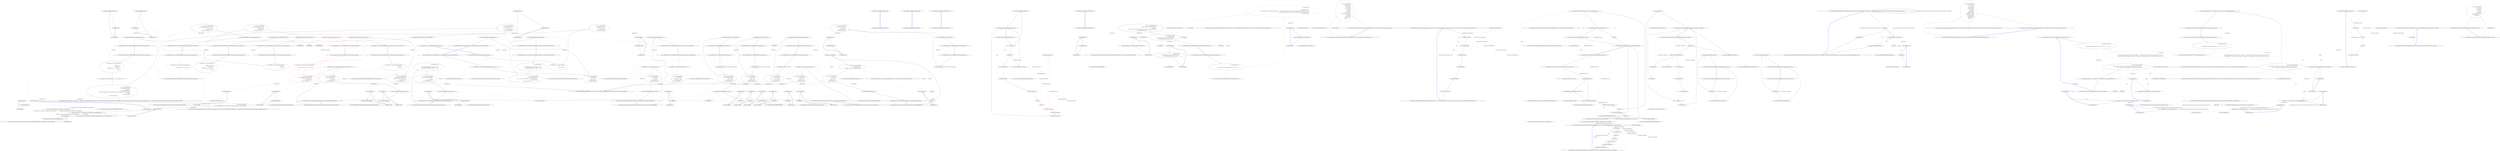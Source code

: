 digraph  {
m1_76 [cluster="CommandLine.Tests.Fakes.FakeOptionsWithSequenceWithoutRange.FakeOptionsWithSequenceWithoutRange()", file="InstanceBuilderTests.cs", label="Entry CommandLine.Tests.Fakes.FakeOptionsWithSequenceWithoutRange.FakeOptionsWithSequenceWithoutRange()", span="7-7"];
m1_95 [cluster="CommandLine.Core.InstanceBuilder.Build<T>(System.Func<T>, System.Func<System.Collections.Generic.IEnumerable<string>, System.Collections.Generic.IEnumerable<CommandLine.Core.OptionSpecification>, CommandLine.Core.StatePair<System.Collections.Generic.IEnumerable<CommandLine.Core.Token>>>, System.Collections.Generic.IEnumerable<string>, System.StringComparer, System.Globalization.CultureInfo)", file="InstanceBuilderTests.cs", label="Entry CommandLine.Core.InstanceBuilder.Build<T>(System.Func<T>, System.Func<System.Collections.Generic.IEnumerable<string>, System.Collections.Generic.IEnumerable<CommandLine.Core.OptionSpecification>, CommandLine.Core.StatePair<System.Collections.Generic.IEnumerable<CommandLine.Core.Token>>>, System.Collections.Generic.IEnumerable<string>, System.StringComparer, System.Globalization.CultureInfo)", span="27-27"];
m1_33 [cluster="CommandLine.Tests.Unit.Core.InstanceBuilderTests.Parse_negative_double_value()", file="InstanceBuilderTests.cs", label="Entry CommandLine.Tests.Unit.Core.InstanceBuilderTests.Parse_negative_double_value()", span="75-75"];
m1_34 [cluster="CommandLine.Tests.Unit.Core.InstanceBuilderTests.Parse_negative_double_value()", file="InstanceBuilderTests.cs", label="var expectedResult = -.123D", span="78-78"];
m1_35 [cluster="CommandLine.Tests.Unit.Core.InstanceBuilderTests.Parse_negative_double_value()", file="InstanceBuilderTests.cs", label="var result = InstanceBuilder.Build(\r\n                () => new FakeOptionsWithDouble(),\r\n                new[] { ''-0.123'' },\r\n                StringComparer.Ordinal,\r\n                CultureInfo.InvariantCulture)", span="81-85"];
m1_36 [cluster="CommandLine.Tests.Unit.Core.InstanceBuilderTests.Parse_negative_double_value()", file="InstanceBuilderTests.cs", label="Assert.Equal(expectedResult, result.Value.DoubleValue)", span="88-88"];
m1_37 [cluster="CommandLine.Tests.Unit.Core.InstanceBuilderTests.Parse_negative_double_value()", file="InstanceBuilderTests.cs", label="Exit CommandLine.Tests.Unit.Core.InstanceBuilderTests.Parse_negative_double_value()", span="75-75"];
m1_11 [cluster="Unk.True", file="InstanceBuilderTests.cs", label="Entry Unk.True", span=""];
m1_157 [cluster="CommandLine.Tests.Unit.Core.InstanceBuilderTests.Wrong_range_in_sequence_gererates_SequenceOutOfRangeError()", file="InstanceBuilderTests.cs", label="Entry CommandLine.Tests.Unit.Core.InstanceBuilderTests.Wrong_range_in_sequence_gererates_SequenceOutOfRangeError()", span="337-337"];
m1_158 [cluster="CommandLine.Tests.Unit.Core.InstanceBuilderTests.Wrong_range_in_sequence_gererates_SequenceOutOfRangeError()", file="InstanceBuilderTests.cs", label="var expectedResult = new[] { new SequenceOutOfRangeError(new NameInfo(''i'', '''')) }", span="340-340"];
m1_159 [cluster="CommandLine.Tests.Unit.Core.InstanceBuilderTests.Wrong_range_in_sequence_gererates_SequenceOutOfRangeError()", file="InstanceBuilderTests.cs", label="var result = InstanceBuilder.Build(\r\n                () => new FakeOptions(),\r\n                new [] { ''-i'', ''10'' },\r\n                StringComparer.Ordinal,\r\n                CultureInfo.InvariantCulture)", span="343-347"];
m1_160 [cluster="CommandLine.Tests.Unit.Core.InstanceBuilderTests.Wrong_range_in_sequence_gererates_SequenceOutOfRangeError()", file="InstanceBuilderTests.cs", label="Assert.True(expectedResult.SequenceEqual(result.Errors))", span="350-350"];
m1_161 [cluster="CommandLine.Tests.Unit.Core.InstanceBuilderTests.Wrong_range_in_sequence_gererates_SequenceOutOfRangeError()", file="InstanceBuilderTests.cs", label="Exit CommandLine.Tests.Unit.Core.InstanceBuilderTests.Wrong_range_in_sequence_gererates_SequenceOutOfRangeError()", span="337-337"];
m1_144 [cluster="CommandLine.MissingRequiredOptionError.MissingRequiredOptionError(CommandLine.NameInfo)", file="InstanceBuilderTests.cs", label="Entry CommandLine.MissingRequiredOptionError.MissingRequiredOptionError(CommandLine.NameInfo)", span="283-283"];
m1_166 [cluster="CommandLine.Tests.Unit.Core.InstanceBuilderTests.Parse_unknown_long_option_gererates_UnknownOptionError()", file="InstanceBuilderTests.cs", label="Entry CommandLine.Tests.Unit.Core.InstanceBuilderTests.Parse_unknown_long_option_gererates_UnknownOptionError()", span="356-356"];
m1_167 [cluster="CommandLine.Tests.Unit.Core.InstanceBuilderTests.Parse_unknown_long_option_gererates_UnknownOptionError()", file="InstanceBuilderTests.cs", label="var expectedResult = new[] { new UnknownOptionError(''xyz'') }", span="359-359"];
m1_168 [cluster="CommandLine.Tests.Unit.Core.InstanceBuilderTests.Parse_unknown_long_option_gererates_UnknownOptionError()", file="InstanceBuilderTests.cs", label="var result = InstanceBuilder.Build(\r\n                () => new FakeOptions(),\r\n                new[] { ''--stringvalue'', ''abc'', ''--xyz'' },\r\n                StringComparer.Ordinal,\r\n                CultureInfo.InvariantCulture)", span="362-366"];
m1_169 [cluster="CommandLine.Tests.Unit.Core.InstanceBuilderTests.Parse_unknown_long_option_gererates_UnknownOptionError()", file="InstanceBuilderTests.cs", label="Assert.True(expectedResult.SequenceEqual(result.Errors))", span="369-369"];
m1_170 [cluster="CommandLine.Tests.Unit.Core.InstanceBuilderTests.Parse_unknown_long_option_gererates_UnknownOptionError()", file="InstanceBuilderTests.cs", label="Exit CommandLine.Tests.Unit.Core.InstanceBuilderTests.Parse_unknown_long_option_gererates_UnknownOptionError()", span="356-356"];
m1_131 [cluster="CommandLine.Tests.Unit.Core.InstanceBuilderTests.Two_required_options_at_the_same_set_and_both_are_true()", file="InstanceBuilderTests.cs", label="Entry CommandLine.Tests.Unit.Core.InstanceBuilderTests.Two_required_options_at_the_same_set_and_both_are_true()", span="279-279"];
m1_132 [cluster="CommandLine.Tests.Unit.Core.InstanceBuilderTests.Two_required_options_at_the_same_set_and_both_are_true()", file="InstanceBuilderTests.cs", label="var expectedResult = new FakeOptionWithRequiredAndSet {\r\n                FtpUrl = ''str1'',\r\n                WebUrl = ''str2''\r\n            }", span="281-284"];
m1_133 [cluster="CommandLine.Tests.Unit.Core.InstanceBuilderTests.Two_required_options_at_the_same_set_and_both_are_true()", file="InstanceBuilderTests.cs", label="var result = InstanceBuilder.Build(\r\n                () => new FakeOptionWithRequiredAndSet(),\r\n                new[] { ''--ftpurl'', ''str1'', ''--weburl'', ''str2'' },\r\n                StringComparer.Ordinal,\r\n                CultureInfo.InvariantCulture)", span="286-290"];
m1_134 [cluster="CommandLine.Tests.Unit.Core.InstanceBuilderTests.Two_required_options_at_the_same_set_and_both_are_true()", file="InstanceBuilderTests.cs", label="expectedResult.ShouldHave().AllProperties().EqualTo(result.Value)", span="293-293"];
m1_135 [cluster="CommandLine.Tests.Unit.Core.InstanceBuilderTests.Two_required_options_at_the_same_set_and_both_are_true()", file="InstanceBuilderTests.cs", label="Exit CommandLine.Tests.Unit.Core.InstanceBuilderTests.Two_required_options_at_the_same_set_and_both_are_true()", span="279-279"];
m1_57 [cluster="Unk.AllProperties", file="InstanceBuilderTests.cs", label="Entry Unk.AllProperties", span=""];
m1_110 [cluster="CommandLine.Core.NameLookup.Contains(string, System.Collections.Generic.IEnumerable<CommandLine.Core.OptionSpecification>, System.StringComparer)", file="InstanceBuilderTests.cs", label="Entry CommandLine.Core.NameLookup.Contains(string, System.Collections.Generic.IEnumerable<CommandLine.Core.OptionSpecification>, System.StringComparer)", span="10-10"];
m1_0 [cluster="CommandLine.Tests.Unit.Core.InstanceBuilderTests.Explicit_help_request_generates_help_requested_error()", file="InstanceBuilderTests.cs", label="Entry CommandLine.Tests.Unit.Core.InstanceBuilderTests.Explicit_help_request_generates_help_requested_error()", span="15-15"];
m1_1 [cluster="CommandLine.Tests.Unit.Core.InstanceBuilderTests.Explicit_help_request_generates_help_requested_error()", file="InstanceBuilderTests.cs", label="var fakeOptions = new FakeOptions()", span="18-18"];
m1_2 [cluster="CommandLine.Tests.Unit.Core.InstanceBuilderTests.Explicit_help_request_generates_help_requested_error()", file="InstanceBuilderTests.cs", label="var expectedResult = ParserResult.Create(\r\n                ParserResultType.Options,\r\n                fakeOptions, new Error[] { new HelpRequestedError() })", span="19-21"];
m1_3 [cluster="CommandLine.Tests.Unit.Core.InstanceBuilderTests.Explicit_help_request_generates_help_requested_error()", file="InstanceBuilderTests.cs", label="var result = InstanceBuilder.Build(\r\n                () => fakeOptions,\r\n                new[] { ''--help'' },\r\n                StringComparer.Ordinal,\r\n                CultureInfo.InvariantCulture)", span="24-28"];
m1_4 [cluster="CommandLine.Tests.Unit.Core.InstanceBuilderTests.Explicit_help_request_generates_help_requested_error()", file="InstanceBuilderTests.cs", label="Assert.True(expectedResult.Equals(result))", span="31-31"];
m1_5 [cluster="CommandLine.Tests.Unit.Core.InstanceBuilderTests.Explicit_help_request_generates_help_requested_error()", file="InstanceBuilderTests.cs", label="Exit CommandLine.Tests.Unit.Core.InstanceBuilderTests.Explicit_help_request_generates_help_requested_error()", span="15-15"];
m1_148 [cluster="CommandLine.Tests.Unit.Core.InstanceBuilderTests.Omitting_required_option_gererates_MissingRequiredOptionError()", file="InstanceBuilderTests.cs", label="Entry CommandLine.Tests.Unit.Core.InstanceBuilderTests.Omitting_required_option_gererates_MissingRequiredOptionError()", span="318-318"];
m1_149 [cluster="CommandLine.Tests.Unit.Core.InstanceBuilderTests.Omitting_required_option_gererates_MissingRequiredOptionError()", file="InstanceBuilderTests.cs", label="var expectedResult = new[] { new MissingRequiredOptionError(new NameInfo('''', ''str'')) }", span="321-321"];
m1_150 [cluster="CommandLine.Tests.Unit.Core.InstanceBuilderTests.Omitting_required_option_gererates_MissingRequiredOptionError()", file="InstanceBuilderTests.cs", label="var result = InstanceBuilder.Build(\r\n                () => new FakeOptionWithRequired(),\r\n                new string[] { },\r\n                StringComparer.Ordinal,\r\n                CultureInfo.InvariantCulture)", span="324-328"];
m1_151 [cluster="CommandLine.Tests.Unit.Core.InstanceBuilderTests.Omitting_required_option_gererates_MissingRequiredOptionError()", file="InstanceBuilderTests.cs", label="Assert.True(expectedResult.SequenceEqual(result.Errors))", span="331-331"];
m1_152 [cluster="CommandLine.Tests.Unit.Core.InstanceBuilderTests.Omitting_required_option_gererates_MissingRequiredOptionError()", file="InstanceBuilderTests.cs", label="Exit CommandLine.Tests.Unit.Core.InstanceBuilderTests.Omitting_required_option_gererates_MissingRequiredOptionError()", span="318-318"];
m1_8 [cluster="CommandLine.ParserResult.Create<T>(CommandLine.ParserResultType, T, System.Collections.Generic.IEnumerable<CommandLine.Error>)", file="InstanceBuilderTests.cs", label="Entry CommandLine.ParserResult.Create<T>(CommandLine.ParserResultType, T, System.Collections.Generic.IEnumerable<CommandLine.Error>)", span="103-103"];
m1_162 [cluster="CommandLine.SequenceOutOfRangeError.SequenceOutOfRangeError(CommandLine.NameInfo)", file="InstanceBuilderTests.cs", label="Entry CommandLine.SequenceOutOfRangeError.SequenceOutOfRangeError(CommandLine.NameInfo)", span="316-316"];
m1_188 [cluster="lambda expression", file="InstanceBuilderTests.cs", label="Entry lambda expression", span="401-401"];
m1_13 [cluster="lambda expression", file="InstanceBuilderTests.cs", label=fakeOptions, span="25-25"];
m1_12 [cluster="lambda expression", file="InstanceBuilderTests.cs", label="Entry lambda expression", span="25-25"];
m1_14 [cluster="lambda expression", file="InstanceBuilderTests.cs", label="Exit lambda expression", span="25-25"];
m1_21 [cluster="lambda expression", file="InstanceBuilderTests.cs", label="Entry lambda expression", span="44-44"];
m1_22 [cluster="lambda expression", file="InstanceBuilderTests.cs", label="new FakeOptions()", span="44-44"];
m1_23 [cluster="lambda expression", file="InstanceBuilderTests.cs", label="Exit lambda expression", span="44-44"];
m1_29 [cluster="lambda expression", file="InstanceBuilderTests.cs", label="Entry lambda expression", span="63-63"];
m1_30 [cluster="lambda expression", file="InstanceBuilderTests.cs", label="new FakeOptionsWithDouble()", span="63-63"];
m1_31 [cluster="lambda expression", file="InstanceBuilderTests.cs", label="Exit lambda expression", span="63-63"];
m1_38 [cluster="lambda expression", file="InstanceBuilderTests.cs", label="Entry lambda expression", span="82-82"];
m1_39 [cluster="lambda expression", file="InstanceBuilderTests.cs", label="new FakeOptionsWithDouble()", span="82-82"];
m1_40 [cluster="lambda expression", file="InstanceBuilderTests.cs", label="Exit lambda expression", span="82-82"];
m1_47 [cluster="lambda expression", file="InstanceBuilderTests.cs", label="Entry lambda expression", span="101-101"];
m1_48 [cluster="lambda expression", file="InstanceBuilderTests.cs", label="new FakeOptions()", span="101-101"];
m1_49 [cluster="lambda expression", file="InstanceBuilderTests.cs", label="Exit lambda expression", span="101-101"];
m1_59 [cluster="lambda expression", file="InstanceBuilderTests.cs", label="Entry lambda expression", span="123-123"];
m1_60 [cluster="lambda expression", file="InstanceBuilderTests.cs", label="new FakeOptionsWithEnum()", span="123-123"];
m1_61 [cluster="lambda expression", file="InstanceBuilderTests.cs", label="Exit lambda expression", span="123-123"];
m1_68 [cluster="lambda expression", file="InstanceBuilderTests.cs", label="Entry lambda expression", span="148-148"];
m1_69 [cluster="lambda expression", file="InstanceBuilderTests.cs", label="new FakeOptionsWithValues()", span="148-148"];
m1_70 [cluster="lambda expression", file="InstanceBuilderTests.cs", label="Exit lambda expression", span="148-148"];
m1_77 [cluster="lambda expression", file="InstanceBuilderTests.cs", label="Entry lambda expression", span="170-170"];
m1_78 [cluster="lambda expression", file="InstanceBuilderTests.cs", label="new FakeOptionsWithSequenceWithoutRange()", span="170-170"];
m1_79 [cluster="lambda expression", file="InstanceBuilderTests.cs", label="Exit lambda expression", span="170-170"];
m1_86 [cluster="lambda expression", file="InstanceBuilderTests.cs", label="Entry lambda expression", span="192-192"];
m1_87 [cluster="lambda expression", color=red, community=0, file="InstanceBuilderTests.cs", label="0: new FakeOptionsWithSequenceAndSeparator()", span="192-192"];
m1_88 [cluster="lambda expression", file="InstanceBuilderTests.cs", label="Exit lambda expression", span="192-192"];
m1_96 [cluster="lambda expression", file="InstanceBuilderTests.cs", label="Entry lambda expression", span="221-221"];
m1_99 [cluster="lambda expression", file="InstanceBuilderTests.cs", label="Entry lambda expression", span="222-224"];
m1_97 [cluster="lambda expression", file="InstanceBuilderTests.cs", label="new FakeOptionsWithValues()", span="221-221"];
m1_98 [cluster="lambda expression", file="InstanceBuilderTests.cs", label="Exit lambda expression", span="221-221"];
m1_100 [cluster="lambda expression", file="InstanceBuilderTests.cs", label="Tokenizer.PreprocessDashDash(a,\r\n                        args => Tokenizer.Tokenize(args, name => NameLookup.Contains(name, optionSpecs, StringComparer.Ordinal)))", span="223-224"];
m1_104 [cluster="lambda expression", file="InstanceBuilderTests.cs", label="Tokenizer.Tokenize(args, name => NameLookup.Contains(name, optionSpecs, StringComparer.Ordinal))", span="224-224"];
m1_108 [cluster="lambda expression", file="InstanceBuilderTests.cs", label="NameLookup.Contains(name, optionSpecs, StringComparer.Ordinal)", span="224-224"];
m1_101 [cluster="lambda expression", file="InstanceBuilderTests.cs", label="Exit lambda expression", span="222-224"];
m1_103 [cluster="lambda expression", file="InstanceBuilderTests.cs", label="Entry lambda expression", span="224-224"];
m1_105 [cluster="lambda expression", file="InstanceBuilderTests.cs", label="Exit lambda expression", span="224-224"];
m1_107 [cluster="lambda expression", file="InstanceBuilderTests.cs", label="Entry lambda expression", span="224-224"];
m1_109 [cluster="lambda expression", file="InstanceBuilderTests.cs", label="Exit lambda expression", span="224-224"];
m1_118 [cluster="lambda expression", file="InstanceBuilderTests.cs", label="Entry lambda expression", span="247-247"];
m1_119 [cluster="lambda expression", file="InstanceBuilderTests.cs", label="new FakeOptionsWithSets()", span="247-247"];
m1_120 [cluster="lambda expression", file="InstanceBuilderTests.cs", label="Exit lambda expression", span="247-247"];
m1_128 [cluster="lambda expression", file="InstanceBuilderTests.cs", label="Entry lambda expression", span="267-267"];
m1_129 [cluster="lambda expression", file="InstanceBuilderTests.cs", label="new FakeOptionWithRequiredAndSet()", span="267-267"];
m1_130 [cluster="lambda expression", file="InstanceBuilderTests.cs", label="Exit lambda expression", span="267-267"];
m1_136 [cluster="lambda expression", file="InstanceBuilderTests.cs", label="Entry lambda expression", span="287-287"];
m1_137 [cluster="lambda expression", file="InstanceBuilderTests.cs", label="new FakeOptionWithRequiredAndSet()", span="287-287"];
m1_138 [cluster="lambda expression", file="InstanceBuilderTests.cs", label="Exit lambda expression", span="287-287"];
m1_145 [cluster="lambda expression", file="InstanceBuilderTests.cs", label="Entry lambda expression", span="307-307"];
m1_146 [cluster="lambda expression", file="InstanceBuilderTests.cs", label="new FakeOptionWithRequiredAndSet()", span="307-307"];
m1_147 [cluster="lambda expression", file="InstanceBuilderTests.cs", label="Exit lambda expression", span="307-307"];
m1_153 [cluster="lambda expression", file="InstanceBuilderTests.cs", label="Entry lambda expression", span="325-325"];
m1_154 [cluster="lambda expression", file="InstanceBuilderTests.cs", label="new FakeOptionWithRequired()", span="325-325"];
m1_155 [cluster="lambda expression", file="InstanceBuilderTests.cs", label="Exit lambda expression", span="325-325"];
m1_163 [cluster="lambda expression", file="InstanceBuilderTests.cs", label="Entry lambda expression", span="344-344"];
m1_164 [cluster="lambda expression", file="InstanceBuilderTests.cs", label="new FakeOptions()", span="344-344"];
m1_165 [cluster="lambda expression", file="InstanceBuilderTests.cs", label="Exit lambda expression", span="344-344"];
m1_172 [cluster="lambda expression", file="InstanceBuilderTests.cs", label="Entry lambda expression", span="363-363"];
m1_173 [cluster="lambda expression", file="InstanceBuilderTests.cs", label="new FakeOptions()", span="363-363"];
m1_174 [cluster="lambda expression", file="InstanceBuilderTests.cs", label="Exit lambda expression", span="363-363"];
m1_180 [cluster="lambda expression", file="InstanceBuilderTests.cs", label="Entry lambda expression", span="382-382"];
m1_181 [cluster="lambda expression", file="InstanceBuilderTests.cs", label="new FakeOptions()", span="382-382"];
m1_182 [cluster="lambda expression", file="InstanceBuilderTests.cs", label="Exit lambda expression", span="382-382"];
m1_189 [cluster="lambda expression", file="InstanceBuilderTests.cs", label="new FakeOptions()", span="401-401"];
m1_190 [cluster="lambda expression", file="InstanceBuilderTests.cs", label="Exit lambda expression", span="401-401"];
m1_139 [cluster="CommandLine.Tests.Unit.Core.InstanceBuilderTests.Two_required_options_at_the_same_set_and_none_are_true()", file="InstanceBuilderTests.cs", label="Entry CommandLine.Tests.Unit.Core.InstanceBuilderTests.Two_required_options_at_the_same_set_and_none_are_true()", span="298-298"];
m1_140 [cluster="CommandLine.Tests.Unit.Core.InstanceBuilderTests.Two_required_options_at_the_same_set_and_none_are_true()", file="InstanceBuilderTests.cs", label="var expectedResult = new[]\r\n            {\r\n                new MissingRequiredOptionError(new NameInfo('''', ''ftpurl'')),\r\n                new MissingRequiredOptionError(new NameInfo('''', ''weburl''))\r\n            }", span="300-304"];
m1_141 [cluster="CommandLine.Tests.Unit.Core.InstanceBuilderTests.Two_required_options_at_the_same_set_and_none_are_true()", file="InstanceBuilderTests.cs", label="var result = InstanceBuilder.Build(\r\n                () => new FakeOptionWithRequiredAndSet(),\r\n                new[] {''''},\r\n                StringComparer.Ordinal,\r\n                CultureInfo.InvariantCulture)", span="306-310"];
m1_142 [cluster="CommandLine.Tests.Unit.Core.InstanceBuilderTests.Two_required_options_at_the_same_set_and_none_are_true()", file="InstanceBuilderTests.cs", label="Assert.True(expectedResult.SequenceEqual(result.Errors))", span="313-313"];
m1_143 [cluster="CommandLine.Tests.Unit.Core.InstanceBuilderTests.Two_required_options_at_the_same_set_and_none_are_true()", file="InstanceBuilderTests.cs", label="Exit CommandLine.Tests.Unit.Core.InstanceBuilderTests.Two_required_options_at_the_same_set_and_none_are_true()", span="298-298"];
m1_46 [cluster="Unk.SequenceEqual", file="InstanceBuilderTests.cs", label="Entry Unk.SequenceEqual", span=""];
m1_89 [cluster="CommandLine.Tests.Unit.Core.InstanceBuilderTests.Double_dash_force_subsequent_arguments_as_values()", file="InstanceBuilderTests.cs", label="Entry CommandLine.Tests.Unit.Core.InstanceBuilderTests.Double_dash_force_subsequent_arguments_as_values()", span="207-207"];
m1_90 [cluster="CommandLine.Tests.Unit.Core.InstanceBuilderTests.Double_dash_force_subsequent_arguments_as_values()", file="InstanceBuilderTests.cs", label="var expectedResult = new FakeOptionsWithValues\r\n                {\r\n                    StringValue = ''str1'',\r\n                    LongValue = 10L,\r\n                    StringSequence = new[] { ''-a'', ''--bee'', ''-c'' },\r\n                    IntValue = 20\r\n                }", span="210-216"];
m1_91 [cluster="CommandLine.Tests.Unit.Core.InstanceBuilderTests.Double_dash_force_subsequent_arguments_as_values()", file="InstanceBuilderTests.cs", label="var arguments = new[] { ''--stringvalue'', ''str1'', ''--'', ''10'', ''-a'', ''--bee'', ''-c'', ''20'' }", span="217-217"];
m1_93 [cluster="CommandLine.Tests.Unit.Core.InstanceBuilderTests.Double_dash_force_subsequent_arguments_as_values()", file="InstanceBuilderTests.cs", label="expectedResult.ShouldHave().AllProperties().EqualTo(result.Value)", span="230-230"];
m1_92 [cluster="CommandLine.Tests.Unit.Core.InstanceBuilderTests.Double_dash_force_subsequent_arguments_as_values()", file="InstanceBuilderTests.cs", label="var result = InstanceBuilder.Build(\r\n                () => new FakeOptionsWithValues(),\r\n                (a, optionSpecs) =>\r\n                    Tokenizer.PreprocessDashDash(a,\r\n                        args => Tokenizer.Tokenize(args, name => NameLookup.Contains(name, optionSpecs, StringComparer.Ordinal))),\r\n                arguments,\r\n                StringComparer.Ordinal,\r\n                CultureInfo.InvariantCulture)", span="220-227"];
m1_94 [cluster="CommandLine.Tests.Unit.Core.InstanceBuilderTests.Double_dash_force_subsequent_arguments_as_values()", file="InstanceBuilderTests.cs", label="Exit CommandLine.Tests.Unit.Core.InstanceBuilderTests.Double_dash_force_subsequent_arguments_as_values()", span="207-207"];
m1_183 [cluster="CommandLine.Tests.Unit.Core.InstanceBuilderTests.Parse_unknown_short_option_in_option_group_gererates_UnknownOptionError()", file="InstanceBuilderTests.cs", label="Entry CommandLine.Tests.Unit.Core.InstanceBuilderTests.Parse_unknown_short_option_in_option_group_gererates_UnknownOptionError()", span="394-394"];
m1_184 [cluster="CommandLine.Tests.Unit.Core.InstanceBuilderTests.Parse_unknown_short_option_in_option_group_gererates_UnknownOptionError()", file="InstanceBuilderTests.cs", label="var expectedResult = new[] { new UnknownOptionError(''z'') }", span="397-397"];
m1_185 [cluster="CommandLine.Tests.Unit.Core.InstanceBuilderTests.Parse_unknown_short_option_in_option_group_gererates_UnknownOptionError()", file="InstanceBuilderTests.cs", label="var result = InstanceBuilder.Build(\r\n                () => new FakeOptions(),\r\n                new[] { ''-zx'' },\r\n                StringComparer.Ordinal,\r\n                CultureInfo.InvariantCulture)", span="400-404"];
m1_186 [cluster="CommandLine.Tests.Unit.Core.InstanceBuilderTests.Parse_unknown_short_option_in_option_group_gererates_UnknownOptionError()", file="InstanceBuilderTests.cs", label="Assert.True(expectedResult.SequenceEqual(result.Errors))", span="407-407"];
m1_187 [cluster="CommandLine.Tests.Unit.Core.InstanceBuilderTests.Parse_unknown_short_option_in_option_group_gererates_UnknownOptionError()", file="InstanceBuilderTests.cs", label="Exit CommandLine.Tests.Unit.Core.InstanceBuilderTests.Parse_unknown_short_option_in_option_group_gererates_UnknownOptionError()", span="394-394"];
m1_10 [cluster="CommandLine.ParserResult<T>.Equals(CommandLine.ParserResult<T>)", file="InstanceBuilderTests.cs", label="Entry CommandLine.ParserResult<T>.Equals(CommandLine.ParserResult<T>)", span="90-90"];
m1_32 [cluster="CommandLine.Tests.Fakes.FakeOptionsWithDouble.FakeOptionsWithDouble()", file="InstanceBuilderTests.cs", label="Entry CommandLine.Tests.Fakes.FakeOptionsWithDouble.FakeOptionsWithDouble()", span="7-7"];
m1_55 [cluster="CommandLine.Tests.Fakes.FakeOptionsWithEnum.FakeOptionsWithEnum()", file="InstanceBuilderTests.cs", label="Entry CommandLine.Tests.Fakes.FakeOptionsWithEnum.FakeOptionsWithEnum()", span="14-14"];
m1_62 [cluster="CommandLine.Tests.Unit.Core.InstanceBuilderTests.Parse_values_partitioned_between_sequence_and_scalar()", file="InstanceBuilderTests.cs", label="Entry CommandLine.Tests.Unit.Core.InstanceBuilderTests.Parse_values_partitioned_between_sequence_and_scalar()", span="135-135"];
m1_63 [cluster="CommandLine.Tests.Unit.Core.InstanceBuilderTests.Parse_values_partitioned_between_sequence_and_scalar()", file="InstanceBuilderTests.cs", label="var expectedResult = new FakeOptionsWithValues\r\n                {\r\n                    StringValue = string.Empty,\r\n                    LongValue = 10L,\r\n                    StringSequence = new[] { ''a'', ''b'', ''c'' },\r\n                    IntValue = 20\r\n                }", span="138-144"];
m1_64 [cluster="CommandLine.Tests.Unit.Core.InstanceBuilderTests.Parse_values_partitioned_between_sequence_and_scalar()", file="InstanceBuilderTests.cs", label="var result = InstanceBuilder.Build(\r\n                () => new FakeOptionsWithValues(),\r\n                new[] { ''10'', ''a'', ''b'', ''c'', ''20'' },\r\n                StringComparer.Ordinal,\r\n                CultureInfo.InvariantCulture)", span="147-151"];
m1_65 [cluster="CommandLine.Tests.Unit.Core.InstanceBuilderTests.Parse_values_partitioned_between_sequence_and_scalar()", file="InstanceBuilderTests.cs", label="expectedResult.ShouldHave().AllProperties().EqualTo(result.Value)", span="154-154"];
m1_66 [cluster="CommandLine.Tests.Unit.Core.InstanceBuilderTests.Parse_values_partitioned_between_sequence_and_scalar()", file="InstanceBuilderTests.cs", label="Exit CommandLine.Tests.Unit.Core.InstanceBuilderTests.Parse_values_partitioned_between_sequence_and_scalar()", span="135-135"];
m1_127 [cluster="CommandLine.Tests.Fakes.FakeOptionWithRequiredAndSet.FakeOptionWithRequiredAndSet()", file="InstanceBuilderTests.cs", label="Entry CommandLine.Tests.Fakes.FakeOptionWithRequiredAndSet.FakeOptionWithRequiredAndSet()", span="2-2"];
m1_171 [cluster="CommandLine.UnknownOptionError.UnknownOptionError(string)", file="InstanceBuilderTests.cs", label="Entry CommandLine.UnknownOptionError.UnknownOptionError(string)", span="272-272"];
m1_85 [cluster="CommandLine.Tests.Fakes.FakeOptionsWithSequenceAndSeparator.FakeOptionsWithSequenceAndSeparator()", file="InstanceBuilderTests.cs", label="Entry CommandLine.Tests.Fakes.FakeOptionsWithSequenceAndSeparator.FakeOptionsWithSequenceAndSeparator()", span="7-7"];
m1_106 [cluster="CommandLine.Core.Tokenizer.Tokenize(System.Collections.Generic.IEnumerable<string>, System.Func<string, bool>)", file="InstanceBuilderTests.cs", label="Entry CommandLine.Core.Tokenizer.Tokenize(System.Collections.Generic.IEnumerable<string>, System.Func<string, bool>)", span="11-11"];
m1_102 [cluster="CommandLine.Core.Tokenizer.PreprocessDashDash(System.Collections.Generic.IEnumerable<string>, System.Func<System.Collections.Generic.IEnumerable<string>, CommandLine.Core.StatePair<System.Collections.Generic.IEnumerable<CommandLine.Core.Token>>>)", file="InstanceBuilderTests.cs", label="Entry CommandLine.Core.Tokenizer.PreprocessDashDash(System.Collections.Generic.IEnumerable<string>, System.Func<System.Collections.Generic.IEnumerable<string>, CommandLine.Core.StatePair<System.Collections.Generic.IEnumerable<CommandLine.Core.Token>>>)", span="33-33"];
m1_122 [cluster="CommandLine.Tests.Unit.Core.InstanceBuilderTests.Two_required_options_at_the_same_set_and_one_is_true()", file="InstanceBuilderTests.cs", label="Entry CommandLine.Tests.Unit.Core.InstanceBuilderTests.Two_required_options_at_the_same_set_and_one_is_true()", span="259-259"];
m1_123 [cluster="CommandLine.Tests.Unit.Core.InstanceBuilderTests.Two_required_options_at_the_same_set_and_one_is_true()", file="InstanceBuilderTests.cs", label="var expectedResult = new FakeOptionWithRequiredAndSet {\r\n                FtpUrl = ''str1'',\r\n                WebUrl = null\r\n            }", span="261-264"];
m1_124 [cluster="CommandLine.Tests.Unit.Core.InstanceBuilderTests.Two_required_options_at_the_same_set_and_one_is_true()", file="InstanceBuilderTests.cs", label="var result = InstanceBuilder.Build(\r\n                () => new FakeOptionWithRequiredAndSet(),\r\n                new[] { ''--ftpurl'', ''str1''},\r\n                StringComparer.Ordinal,\r\n                CultureInfo.InvariantCulture)", span="266-270"];
m1_125 [cluster="CommandLine.Tests.Unit.Core.InstanceBuilderTests.Two_required_options_at_the_same_set_and_one_is_true()", file="InstanceBuilderTests.cs", label="expectedResult.ShouldHave().AllProperties().EqualTo(result.Value)", span="273-273"];
m1_126 [cluster="CommandLine.Tests.Unit.Core.InstanceBuilderTests.Two_required_options_at_the_same_set_and_one_is_true()", file="InstanceBuilderTests.cs", label="Exit CommandLine.Tests.Unit.Core.InstanceBuilderTests.Two_required_options_at_the_same_set_and_one_is_true()", span="259-259"];
m1_121 [cluster="CommandLine.Tests.Fakes.FakeOptionsWithSets.FakeOptionsWithSets()", file="InstanceBuilderTests.cs", label="Entry CommandLine.Tests.Fakes.FakeOptionsWithSets.FakeOptionsWithSets()", span="4-4"];
m1_80 [cluster="CommandLine.Tests.Unit.Core.InstanceBuilderTests.Parse_string_sequence_with_separator()", file="InstanceBuilderTests.cs", label="Entry CommandLine.Tests.Unit.Core.InstanceBuilderTests.Parse_string_sequence_with_separator()", span="182-182"];
m1_81 [cluster="CommandLine.Tests.Unit.Core.InstanceBuilderTests.Parse_string_sequence_with_separator()", color=red, community=1, file="InstanceBuilderTests.cs", label="0: var expectedResult = new FakeOptionsWithSequenceAndSeparator\r\n                {\r\n                    StringSequence = new[] { ''abc'',''1234'',''xyz@aaa.com'' }\r\n                }", span="185-188"];
m1_82 [cluster="CommandLine.Tests.Unit.Core.InstanceBuilderTests.Parse_string_sequence_with_separator()", color=red, community=1, file="InstanceBuilderTests.cs", label="0: var result = InstanceBuilder.Build(\r\n                () => new FakeOptionsWithSequenceAndSeparator(),\r\n                new[] { ''abc;1234;xyz@aaa.com'' },\r\n                StringComparer.Ordinal,\r\n                CultureInfo.InvariantCulture)", span="191-195"];
m1_83 [cluster="CommandLine.Tests.Unit.Core.InstanceBuilderTests.Parse_string_sequence_with_separator()", color=red, community=0, file="InstanceBuilderTests.cs", label="0: expectedResult.ShouldHave().AllProperties().EqualTo(result.Value)", span="198-198"];
m1_84 [cluster="CommandLine.Tests.Unit.Core.InstanceBuilderTests.Parse_string_sequence_with_separator()", file="InstanceBuilderTests.cs", label="Exit CommandLine.Tests.Unit.Core.InstanceBuilderTests.Parse_string_sequence_with_separator()", span="182-182"];
m1_116 [cluster="CommandLine.MutuallyExclusiveSetError.MutuallyExclusiveSetError(CommandLine.NameInfo)", file="InstanceBuilderTests.cs", label="Entry CommandLine.MutuallyExclusiveSetError.MutuallyExclusiveSetError(CommandLine.NameInfo)", span="294-294"];
m1_111 [cluster="CommandLine.Tests.Unit.Core.InstanceBuilderTests.Parse_option_from_different_sets_gererates_MutuallyExclusiveSetError()", file="InstanceBuilderTests.cs", label="Entry CommandLine.Tests.Unit.Core.InstanceBuilderTests.Parse_option_from_different_sets_gererates_MutuallyExclusiveSetError()", span="236-236"];
m1_112 [cluster="CommandLine.Tests.Unit.Core.InstanceBuilderTests.Parse_option_from_different_sets_gererates_MutuallyExclusiveSetError()", file="InstanceBuilderTests.cs", label="var expectedResult = new[]\r\n                {\r\n                    new MutuallyExclusiveSetError(new NameInfo('''', ''weburl'')),\r\n                    new MutuallyExclusiveSetError(new NameInfo('''', ''ftpurl''))\r\n                }", span="239-243"];
m1_113 [cluster="CommandLine.Tests.Unit.Core.InstanceBuilderTests.Parse_option_from_different_sets_gererates_MutuallyExclusiveSetError()", file="InstanceBuilderTests.cs", label="var result = InstanceBuilder.Build(\r\n                () => new FakeOptionsWithSets(),\r\n                new[] { ''--weburl'', ''http://mywebsite.org/'', ''--ftpurl'', ''fpt://ftpsite.org/'' },\r\n                StringComparer.Ordinal,\r\n                CultureInfo.InvariantCulture)", span="246-250"];
m1_114 [cluster="CommandLine.Tests.Unit.Core.InstanceBuilderTests.Parse_option_from_different_sets_gererates_MutuallyExclusiveSetError()", file="InstanceBuilderTests.cs", label="Assert.True(expectedResult.SequenceEqual(result.Errors))", span="253-253"];
m1_115 [cluster="CommandLine.Tests.Unit.Core.InstanceBuilderTests.Parse_option_from_different_sets_gererates_MutuallyExclusiveSetError()", file="InstanceBuilderTests.cs", label="Exit CommandLine.Tests.Unit.Core.InstanceBuilderTests.Parse_option_from_different_sets_gererates_MutuallyExclusiveSetError()", span="236-236"];
m1_24 [cluster="CommandLine.Tests.Unit.Core.InstanceBuilderTests.Parse_double_value()", file="InstanceBuilderTests.cs", label="Entry CommandLine.Tests.Unit.Core.InstanceBuilderTests.Parse_double_value()", span="56-56"];
m1_25 [cluster="CommandLine.Tests.Unit.Core.InstanceBuilderTests.Parse_double_value()", file="InstanceBuilderTests.cs", label="var expectedResult = .123D", span="59-59"];
m1_26 [cluster="CommandLine.Tests.Unit.Core.InstanceBuilderTests.Parse_double_value()", file="InstanceBuilderTests.cs", label="var result = InstanceBuilder.Build(\r\n                () => new FakeOptionsWithDouble(),\r\n                new[] { ''0.123'' },\r\n                StringComparer.Ordinal,\r\n                CultureInfo.InvariantCulture)", span="62-66"];
m1_27 [cluster="CommandLine.Tests.Unit.Core.InstanceBuilderTests.Parse_double_value()", file="InstanceBuilderTests.cs", label="Assert.Equal(expectedResult, result.Value.DoubleValue)", span="69-69"];
m1_28 [cluster="CommandLine.Tests.Unit.Core.InstanceBuilderTests.Parse_double_value()", file="InstanceBuilderTests.cs", label="Exit CommandLine.Tests.Unit.Core.InstanceBuilderTests.Parse_double_value()", span="56-56"];
m1_156 [cluster="CommandLine.Tests.Fakes.FakeOptionWithRequired.FakeOptionWithRequired()", file="InstanceBuilderTests.cs", label="Entry CommandLine.Tests.Fakes.FakeOptionWithRequired.FakeOptionWithRequired()", span="4-4"];
m1_58 [cluster="Unk.EqualTo", file="InstanceBuilderTests.cs", label="Entry Unk.EqualTo", span=""];
m1_117 [cluster="CommandLine.NameInfo.NameInfo(string, string)", file="InstanceBuilderTests.cs", label="Entry CommandLine.NameInfo.NameInfo(string, string)", span="20-20"];
m1_56 [cluster="Unk.ShouldHave", file="InstanceBuilderTests.cs", label="Entry Unk.ShouldHave", span=""];
m1_6 [cluster="CommandLine.Tests.Fakes.FakeOptions.FakeOptions()", file="InstanceBuilderTests.cs", label="Entry CommandLine.Tests.Fakes.FakeOptions.FakeOptions()", span="6-6"];
m1_15 [cluster="CommandLine.Tests.Unit.Core.InstanceBuilderTests.Parse_negative_int_value()", file="InstanceBuilderTests.cs", label="Entry CommandLine.Tests.Unit.Core.InstanceBuilderTests.Parse_negative_int_value()", span="37-37"];
m1_16 [cluster="CommandLine.Tests.Unit.Core.InstanceBuilderTests.Parse_negative_int_value()", file="InstanceBuilderTests.cs", label="var expectedResult = -123", span="40-40"];
m1_17 [cluster="CommandLine.Tests.Unit.Core.InstanceBuilderTests.Parse_negative_int_value()", file="InstanceBuilderTests.cs", label="var result = InstanceBuilder.Build(\r\n                () => new FakeOptions(),\r\n                new[] { ''-123'' },\r\n                StringComparer.Ordinal,\r\n                CultureInfo.InvariantCulture)", span="43-47"];
m1_18 [cluster="CommandLine.Tests.Unit.Core.InstanceBuilderTests.Parse_negative_int_value()", file="InstanceBuilderTests.cs", label="Assert.Equal(expectedResult, result.Value.LongValue)", span="50-50"];
m1_19 [cluster="CommandLine.Tests.Unit.Core.InstanceBuilderTests.Parse_negative_int_value()", file="InstanceBuilderTests.cs", label="Exit CommandLine.Tests.Unit.Core.InstanceBuilderTests.Parse_negative_int_value()", span="37-37"];
m1_175 [cluster="CommandLine.Tests.Unit.Core.InstanceBuilderTests.Parse_unknown_short_option_gererates_UnknownOptionError()", file="InstanceBuilderTests.cs", label="Entry CommandLine.Tests.Unit.Core.InstanceBuilderTests.Parse_unknown_short_option_gererates_UnknownOptionError()", span="375-375"];
m1_176 [cluster="CommandLine.Tests.Unit.Core.InstanceBuilderTests.Parse_unknown_short_option_gererates_UnknownOptionError()", file="InstanceBuilderTests.cs", label="var expectedResult = new[] { new UnknownOptionError(''z'') }", span="378-378"];
m1_177 [cluster="CommandLine.Tests.Unit.Core.InstanceBuilderTests.Parse_unknown_short_option_gererates_UnknownOptionError()", file="InstanceBuilderTests.cs", label="var result = InstanceBuilder.Build(\r\n                () => new FakeOptions(),\r\n                new[] { ''-z'', ''-x'' },\r\n                StringComparer.Ordinal,\r\n                CultureInfo.InvariantCulture)", span="381-385"];
m1_178 [cluster="CommandLine.Tests.Unit.Core.InstanceBuilderTests.Parse_unknown_short_option_gererates_UnknownOptionError()", file="InstanceBuilderTests.cs", label="Assert.True(expectedResult.SequenceEqual(result.Errors))", span="388-388"];
m1_179 [cluster="CommandLine.Tests.Unit.Core.InstanceBuilderTests.Parse_unknown_short_option_gererates_UnknownOptionError()", file="InstanceBuilderTests.cs", label="Exit CommandLine.Tests.Unit.Core.InstanceBuilderTests.Parse_unknown_short_option_gererates_UnknownOptionError()", span="375-375"];
m1_50 [cluster="CommandLine.Tests.Unit.Core.InstanceBuilderTests.Parse_enum_value()", file="InstanceBuilderTests.cs", label="Entry CommandLine.Tests.Unit.Core.InstanceBuilderTests.Parse_enum_value()", span="113-113"];
m1_51 [cluster="CommandLine.Tests.Unit.Core.InstanceBuilderTests.Parse_enum_value()", file="InstanceBuilderTests.cs", label="var expectedResult = new FakeOptionsWithEnum\r\n                {\r\n                    Colors = Colors.Green\r\n                }", span="116-119"];
m1_52 [cluster="CommandLine.Tests.Unit.Core.InstanceBuilderTests.Parse_enum_value()", file="InstanceBuilderTests.cs", label="var result = InstanceBuilder.Build(\r\n                () => new FakeOptionsWithEnum(),\r\n                new[] { ''--colors'', ''Green'' },\r\n                StringComparer.Ordinal,\r\n                CultureInfo.InvariantCulture)", span="122-126"];
m1_53 [cluster="CommandLine.Tests.Unit.Core.InstanceBuilderTests.Parse_enum_value()", file="InstanceBuilderTests.cs", label="expectedResult.ShouldHave().AllProperties().EqualTo(result.Value)", span="129-129"];
m1_54 [cluster="CommandLine.Tests.Unit.Core.InstanceBuilderTests.Parse_enum_value()", file="InstanceBuilderTests.cs", label="Exit CommandLine.Tests.Unit.Core.InstanceBuilderTests.Parse_enum_value()", span="113-113"];
m1_67 [cluster="CommandLine.Tests.Fakes.FakeOptionsWithValues.FakeOptionsWithValues()", file="InstanceBuilderTests.cs", label="Entry CommandLine.Tests.Fakes.FakeOptionsWithValues.FakeOptionsWithValues()", span="6-6"];
m1_7 [cluster="CommandLine.HelpRequestedError.HelpRequestedError()", file="InstanceBuilderTests.cs", label="Entry CommandLine.HelpRequestedError.HelpRequestedError()", span="338-338"];
m1_20 [cluster="Unk.Equal", file="InstanceBuilderTests.cs", label="Entry Unk.Equal", span=""];
m1_41 [cluster="CommandLine.Tests.Unit.Core.InstanceBuilderTests.Parse_int_sequence_with_range()", file="InstanceBuilderTests.cs", label="Entry CommandLine.Tests.Unit.Core.InstanceBuilderTests.Parse_int_sequence_with_range()", span="94-94"];
m1_42 [cluster="CommandLine.Tests.Unit.Core.InstanceBuilderTests.Parse_int_sequence_with_range()", file="InstanceBuilderTests.cs", label="var expectedResult = new[] { 10, 20, 30, 40 }", span="97-97"];
m1_43 [cluster="CommandLine.Tests.Unit.Core.InstanceBuilderTests.Parse_int_sequence_with_range()", file="InstanceBuilderTests.cs", label="var result = InstanceBuilder.Build(\r\n                () => new FakeOptions(),\r\n                new[] { ''-i'', ''10'', ''20'', ''30'', ''40'' },\r\n                StringComparer.Ordinal,\r\n                CultureInfo.InvariantCulture)", span="100-104"];
m1_44 [cluster="CommandLine.Tests.Unit.Core.InstanceBuilderTests.Parse_int_sequence_with_range()", file="InstanceBuilderTests.cs", label="Assert.True(expectedResult.SequenceEqual(result.Value.IntSequence))", span="107-107"];
m1_45 [cluster="CommandLine.Tests.Unit.Core.InstanceBuilderTests.Parse_int_sequence_with_range()", file="InstanceBuilderTests.cs", label="Exit CommandLine.Tests.Unit.Core.InstanceBuilderTests.Parse_int_sequence_with_range()", span="94-94"];
m1_71 [cluster="CommandLine.Tests.Unit.Core.InstanceBuilderTests.Parse_sequence_value_without_range_constraints()", file="InstanceBuilderTests.cs", label="Entry CommandLine.Tests.Unit.Core.InstanceBuilderTests.Parse_sequence_value_without_range_constraints()", span="160-160"];
m1_72 [cluster="CommandLine.Tests.Unit.Core.InstanceBuilderTests.Parse_sequence_value_without_range_constraints()", color=green, community=0, file="InstanceBuilderTests.cs", label="0: var expectedResult = new FakeOptionsWithSequenceWithoutRange\r\n                {\r\n                    LongSequence = new[] { 1L, 2L, 3L, 4L, 5L, 6L }\r\n                }", span="163-166"];
m1_73 [cluster="CommandLine.Tests.Unit.Core.InstanceBuilderTests.Parse_sequence_value_without_range_constraints()", file="InstanceBuilderTests.cs", label="var result = InstanceBuilder.Build(\r\n                () => new FakeOptionsWithSequenceWithoutRange(),\r\n                new[] { ''1'', ''2'', ''3'', ''4'', ''5'', ''6'' },\r\n                StringComparer.Ordinal,\r\n                CultureInfo.InvariantCulture)", span="169-173"];
m1_74 [cluster="CommandLine.Tests.Unit.Core.InstanceBuilderTests.Parse_sequence_value_without_range_constraints()", file="InstanceBuilderTests.cs", label="expectedResult.ShouldHave().AllProperties().EqualTo(result.Value)", span="176-176"];
m1_75 [cluster="CommandLine.Tests.Unit.Core.InstanceBuilderTests.Parse_sequence_value_without_range_constraints()", file="InstanceBuilderTests.cs", label="Exit CommandLine.Tests.Unit.Core.InstanceBuilderTests.Parse_sequence_value_without_range_constraints()", span="160-160"];
m1_9 [cluster="CommandLine.Core.InstanceBuilder.Build<T>(System.Func<T>, System.Collections.Generic.IEnumerable<string>, System.StringComparer, System.Globalization.CultureInfo)", file="InstanceBuilderTests.cs", label="Entry CommandLine.Core.InstanceBuilder.Build<T>(System.Func<T>, System.Collections.Generic.IEnumerable<string>, System.StringComparer, System.Globalization.CultureInfo)", span="12-12"];
m1_191 [file="InstanceBuilderTests.cs", label=fakeOptions, span=""];
m1_192 [file="InstanceBuilderTests.cs", label="System.Collections.Generic.IEnumerable<CommandLine.Core.OptionSpecification>", span=""];
m2_15 [cluster="CommandLine.OptionAttribute.OptionAttribute()", file="OptionAttribute.cs", label="Entry CommandLine.OptionAttribute.OptionAttribute()", span="42-42"];
m2_16 [cluster="CommandLine.OptionAttribute.OptionAttribute()", file="OptionAttribute.cs", label="Exit CommandLine.OptionAttribute.OptionAttribute()", span="42-42"];
m2_21 [cluster="CommandLine.OptionAttribute.OptionAttribute(char)", file="OptionAttribute.cs", label="Entry CommandLine.OptionAttribute.OptionAttribute(char)", span="70-70"];
m2_22 [cluster="CommandLine.OptionAttribute.OptionAttribute(char)", file="OptionAttribute.cs", label="Exit CommandLine.OptionAttribute.OptionAttribute(char)", span="70-70"];
m2_19 [cluster="CommandLine.OptionAttribute.OptionAttribute(char, string)", file="OptionAttribute.cs", label="Entry CommandLine.OptionAttribute.OptionAttribute(char, string)", span="61-61"];
m2_20 [cluster="CommandLine.OptionAttribute.OptionAttribute(char, string)", file="OptionAttribute.cs", label="Exit CommandLine.OptionAttribute.OptionAttribute(char, string)", span="61-61"];
m2_14 [cluster="System.ArgumentNullException.ArgumentNullException(string)", file="OptionAttribute.cs", label="Entry System.ArgumentNullException.ArgumentNullException(string)", span="0-0"];
m2_0 [cluster="CommandLine.OptionAttribute.OptionAttribute(string, string)", file="OptionAttribute.cs", label="Entry CommandLine.OptionAttribute.OptionAttribute(string, string)", span="23-23"];
m2_1 [cluster="CommandLine.OptionAttribute.OptionAttribute(string, string)", file="OptionAttribute.cs", label="shortName == null", span="25-25"];
m2_3 [cluster="CommandLine.OptionAttribute.OptionAttribute(string, string)", file="OptionAttribute.cs", label="longName == null", span="26-26"];
m2_5 [cluster="CommandLine.OptionAttribute.OptionAttribute(string, string)", file="OptionAttribute.cs", label="this.shortName = shortName", span="28-28"];
m2_6 [cluster="CommandLine.OptionAttribute.OptionAttribute(string, string)", file="OptionAttribute.cs", label="this.longName = longName", span="29-29"];
m2_2 [cluster="CommandLine.OptionAttribute.OptionAttribute(string, string)", file="OptionAttribute.cs", label="throw new ArgumentNullException(''shortName'');", span="25-25"];
m2_4 [cluster="CommandLine.OptionAttribute.OptionAttribute(string, string)", file="OptionAttribute.cs", label="throw new ArgumentNullException(''longName'');", span="26-26"];
m2_7 [cluster="CommandLine.OptionAttribute.OptionAttribute(string, string)", file="OptionAttribute.cs", label="this.setName = string.Empty", span="30-30"];
m2_8 [cluster="CommandLine.OptionAttribute.OptionAttribute(string, string)", file="OptionAttribute.cs", label="this.min = -1", span="31-31"];
m2_9 [cluster="CommandLine.OptionAttribute.OptionAttribute(string, string)", file="OptionAttribute.cs", label="this.max = -1", span="32-32"];
m2_10 [cluster="CommandLine.OptionAttribute.OptionAttribute(string, string)", color=red, community=0, file="OptionAttribute.cs", label="0: this.separator = string.Empty", span="33-33"];
m2_11 [cluster="CommandLine.OptionAttribute.OptionAttribute(string, string)", file="OptionAttribute.cs", label="this.helpText = string.Empty", span="34-34"];
m2_12 [cluster="CommandLine.OptionAttribute.OptionAttribute(string, string)", file="OptionAttribute.cs", label="this.metaValue = string.Empty", span="35-35"];
m2_13 [cluster="CommandLine.OptionAttribute.OptionAttribute(string, string)", file="OptionAttribute.cs", label="Exit CommandLine.OptionAttribute.OptionAttribute(string, string)", span="23-23"];
m2_17 [cluster="CommandLine.OptionAttribute.OptionAttribute(string)", file="OptionAttribute.cs", label="Entry CommandLine.OptionAttribute.OptionAttribute(string)", span="51-51"];
m2_18 [cluster="CommandLine.OptionAttribute.OptionAttribute(string)", file="OptionAttribute.cs", label="Exit CommandLine.OptionAttribute.OptionAttribute(string)", span="51-51"];
m2_23 [file="OptionAttribute.cs", label="CommandLine.OptionAttribute", span=""];
m3_8 [cluster="CommandLine.Infrastructure.Maybe.Nothing<T>()", file="OptionMapperTests.cs", label="Entry CommandLine.Infrastructure.Maybe.Nothing<T>()", span="66-66"];
m3_12 [cluster="Unk.Create", file="OptionMapperTests.cs", label="Entry Unk.Create", span=""];
m3_13 [cluster="Unk.Where", file="OptionMapperTests.cs", label="Entry Unk.Where", span=""];
m3_6 [cluster="System.Collections.Generic.KeyValuePair<TKey, TValue>.KeyValuePair(TKey, TValue)", file="OptionMapperTests.cs", label="Entry System.Collections.Generic.KeyValuePair<TKey, TValue>.KeyValuePair(TKey, TValue)", span="0-0"];
m3_7 [cluster="CommandLine.Core.OptionSpecification.OptionSpecification(string, string, bool, string, int, int, string, CommandLine.Infrastructure.Maybe<object>, System.Type, string, string, System.Collections.Generic.IEnumerable<string>)", file="OptionMapperTests.cs", label="Entry CommandLine.Core.OptionSpecification.OptionSpecification(string, string, bool, string, int, int, string, CommandLine.Infrastructure.Maybe<object>, System.Type, string, string, System.Collections.Generic.IEnumerable<string>)", span="16-16"];
m3_11 [cluster="Unk.Single", file="OptionMapperTests.cs", label="Entry Unk.Single", span=""];
m3_15 [cluster="Unk.NotNull", file="OptionMapperTests.cs", label="Entry Unk.NotNull", span=""];
m3_27 [cluster="CommandLine.Core.TypeConverter.ChangeType(System.Collections.Generic.IEnumerable<string>, System.Type, bool, System.Globalization.CultureInfo)", file="OptionMapperTests.cs", label="Entry CommandLine.Core.TypeConverter.ChangeType(System.Collections.Generic.IEnumerable<string>, System.Type, bool, System.Globalization.CultureInfo)", span="12-12"];
m3_0 [cluster="CommandLine.Tests.Unit.Core.OptionMapperTests.Map_boolean_switch_creates_boolean_value()", file="OptionMapperTests.cs", label="Entry CommandLine.Tests.Unit.Core.OptionMapperTests.Map_boolean_switch_creates_boolean_value()", span="16-16"];
m3_1 [cluster="CommandLine.Tests.Unit.Core.OptionMapperTests.Map_boolean_switch_creates_boolean_value()", file="OptionMapperTests.cs", label="var tokenPartitions = new[]\r\n                {\r\n                    new KeyValuePair<string, IEnumerable<string>>(''x'', new [] { ''true'' })\r\n                }", span="19-22"];
m3_2 [cluster="CommandLine.Tests.Unit.Core.OptionMapperTests.Map_boolean_switch_creates_boolean_value()", color=green, community=0, file="OptionMapperTests.cs", label="0: var specProps = new[]\r\n                {\r\n                    SpecificationProperty.Create(\r\n                        new OptionSpecification(''x'', string.Empty, false, string.Empty, -1, -1, string.Empty, Maybe.Nothing<object>(), typeof(bool), string.Empty, string.Empty, new List<string>()), \r\n                        typeof(FakeOptions).GetProperties().Single(p => p.Name.Equals(''BoolValue'', StringComparison.Ordinal)),\r\n                        Maybe.Nothing<object>())\r\n                }", span="23-29"];
m3_3 [cluster="CommandLine.Tests.Unit.Core.OptionMapperTests.Map_boolean_switch_creates_boolean_value()", file="OptionMapperTests.cs", label="var result = OptionMapper.MapValues(\r\n                specProps.Where(pt => pt.Specification.IsOption()),\r\n                tokenPartitions,\r\n                (vals, type, isScalar) => TypeConverter.ChangeType(vals, type, isScalar, CultureInfo.InvariantCulture),\r\n                StringComparer.InvariantCulture)", span="32-36"];
m3_4 [cluster="CommandLine.Tests.Unit.Core.OptionMapperTests.Map_boolean_switch_creates_boolean_value()", file="OptionMapperTests.cs", label="Assert.NotNull(result.Value.Single(\r\n                a => a.Specification.IsOption()\r\n                && ((OptionSpecification)a.Specification).ShortName.Equals(''x'')\r\n                && (bool)((Just<object>)a.Value).Value == true))", span="39-42"];
m3_5 [cluster="CommandLine.Tests.Unit.Core.OptionMapperTests.Map_boolean_switch_creates_boolean_value()", file="OptionMapperTests.cs", label="Exit CommandLine.Tests.Unit.Core.OptionMapperTests.Map_boolean_switch_creates_boolean_value()", span="16-16"];
m3_28 [cluster="lambda expression", file="OptionMapperTests.cs", label="Entry lambda expression", span="40-42"];
m3_16 [cluster="lambda expression", file="OptionMapperTests.cs", label="Entry lambda expression", span="27-27"];
m3_20 [cluster="lambda expression", file="OptionMapperTests.cs", label="Entry lambda expression", span="33-33"];
m3_24 [cluster="lambda expression", file="OptionMapperTests.cs", label="Entry lambda expression", span="35-35"];
m3_17 [cluster="lambda expression", file="OptionMapperTests.cs", label="p.Name.Equals(''BoolValue'', StringComparison.Ordinal)", span="27-27"];
m3_18 [cluster="lambda expression", file="OptionMapperTests.cs", label="Exit lambda expression", span="27-27"];
m3_21 [cluster="lambda expression", file="OptionMapperTests.cs", label="pt.Specification.IsOption()", span="33-33"];
m3_22 [cluster="lambda expression", file="OptionMapperTests.cs", label="Exit lambda expression", span="33-33"];
m3_25 [cluster="lambda expression", file="OptionMapperTests.cs", label="TypeConverter.ChangeType(vals, type, isScalar, CultureInfo.InvariantCulture)", span="35-35"];
m3_26 [cluster="lambda expression", file="OptionMapperTests.cs", label="Exit lambda expression", span="35-35"];
m3_29 [cluster="lambda expression", file="OptionMapperTests.cs", label="a.Specification.IsOption()\r\n                && ((OptionSpecification)a.Specification).ShortName.Equals(''x'')\r\n                && (bool)((Just<object>)a.Value).Value == true", span="40-42"];
m3_30 [cluster="lambda expression", file="OptionMapperTests.cs", label="Exit lambda expression", span="40-42"];
m3_31 [cluster="string.Equals(string)", file="OptionMapperTests.cs", label="Entry string.Equals(string)", span="0-0"];
m3_19 [cluster="string.Equals(string, System.StringComparison)", file="OptionMapperTests.cs", label="Entry string.Equals(string, System.StringComparison)", span="0-0"];
m3_23 [cluster="CommandLine.Core.Specification.IsOption()", file="OptionMapperTests.cs", label="Entry CommandLine.Core.Specification.IsOption()", span="11-11"];
m3_14 [cluster="Unk.MapValues", file="OptionMapperTests.cs", label="Entry Unk.MapValues", span=""];
m3_10 [cluster="System.Type.GetProperties()", file="OptionMapperTests.cs", label="Entry System.Type.GetProperties()", span="0-0"];
m3_9 [cluster="System.Collections.Generic.List<T>.List()", file="OptionMapperTests.cs", label="Entry System.Collections.Generic.List<T>.List()", span="0-0"];
m4_11 [cluster="T.ToMaybe<T>()", file="OptionSpecification.cs", label="Entry T.ToMaybe<T>()", span="82-82"];
m4_0 [cluster="CommandLine.Core.OptionSpecification.OptionSpecification(string, string, bool, string, int, int, string, CommandLine.Infrastructure.Maybe<object>, System.Type, string, string, System.Collections.Generic.IEnumerable<string>)", file="OptionSpecification.cs", label="Entry CommandLine.Core.OptionSpecification.OptionSpecification(string, string, bool, string, int, int, string, CommandLine.Infrastructure.Maybe<object>, System.Type, string, string, System.Collections.Generic.IEnumerable<string>)", span="16-16"];
m4_1 [cluster="CommandLine.Core.OptionSpecification.OptionSpecification(string, string, bool, string, int, int, string, CommandLine.Infrastructure.Maybe<object>, System.Type, string, string, System.Collections.Generic.IEnumerable<string>)", file="OptionSpecification.cs", label="this.shortName = shortName", span="19-19"];
m4_2 [cluster="CommandLine.Core.OptionSpecification.OptionSpecification(string, string, bool, string, int, int, string, CommandLine.Infrastructure.Maybe<object>, System.Type, string, string, System.Collections.Generic.IEnumerable<string>)", file="OptionSpecification.cs", label="this.longName = longName", span="20-20"];
m4_3 [cluster="CommandLine.Core.OptionSpecification.OptionSpecification(string, string, bool, string, int, int, string, CommandLine.Infrastructure.Maybe<object>, System.Type, string, string, System.Collections.Generic.IEnumerable<string>)", file="OptionSpecification.cs", label="this.setName = setName", span="21-21"];
m4_4 [cluster="CommandLine.Core.OptionSpecification.OptionSpecification(string, string, bool, string, int, int, string, CommandLine.Infrastructure.Maybe<object>, System.Type, string, string, System.Collections.Generic.IEnumerable<string>)", file="OptionSpecification.cs", label="this.helpText = helpText", span="22-22"];
m4_5 [cluster="CommandLine.Core.OptionSpecification.OptionSpecification(string, string, bool, string, int, int, string, CommandLine.Infrastructure.Maybe<object>, System.Type, string, string, System.Collections.Generic.IEnumerable<string>)", file="OptionSpecification.cs", label="this.metaValue = metaValue", span="23-23"];
m4_6 [cluster="CommandLine.Core.OptionSpecification.OptionSpecification(string, string, bool, string, int, int, string, CommandLine.Infrastructure.Maybe<object>, System.Type, string, string, System.Collections.Generic.IEnumerable<string>)", file="OptionSpecification.cs", label="this.enumValues = enumValues", span="24-24"];
m4_7 [cluster="CommandLine.Core.OptionSpecification.OptionSpecification(string, string, bool, string, int, int, string, CommandLine.Infrastructure.Maybe<object>, System.Type, string, string, System.Collections.Generic.IEnumerable<string>)", file="OptionSpecification.cs", label="Exit CommandLine.Core.OptionSpecification.OptionSpecification(string, string, bool, string, int, int, string, CommandLine.Infrastructure.Maybe<object>, System.Type, string, string, System.Collections.Generic.IEnumerable<string>)", span="16-16"];
m4_8 [cluster="CommandLine.Core.OptionSpecification.FromAttribute(CommandLine.OptionAttribute, System.Type, System.Collections.Generic.IEnumerable<string>)", file="OptionSpecification.cs", label="Entry CommandLine.Core.OptionSpecification.FromAttribute(CommandLine.OptionAttribute, System.Type, System.Collections.Generic.IEnumerable<string>)", span="27-27"];
m4_9 [cluster="CommandLine.Core.OptionSpecification.FromAttribute(CommandLine.OptionAttribute, System.Type, System.Collections.Generic.IEnumerable<string>)", color=red, community=0, file="OptionSpecification.cs", label="0: return new OptionSpecification(\r\n                attribute.ShortName,\r\n                attribute.LongName,\r\n                attribute.Required,\r\n                attribute.SetName,\r\n                attribute.Min,\r\n                attribute.Max,\r\n                attribute.Separator,\r\n                attribute.DefaultValue.ToMaybe(),\r\n                conversionType,\r\n                attribute.HelpText,\r\n                attribute.MetaValue,\r\n                enumValues);", span="29-41"];
m4_10 [cluster="CommandLine.Core.OptionSpecification.FromAttribute(CommandLine.OptionAttribute, System.Type, System.Collections.Generic.IEnumerable<string>)", file="OptionSpecification.cs", label="Exit CommandLine.Core.OptionSpecification.FromAttribute(CommandLine.OptionAttribute, System.Type, System.Collections.Generic.IEnumerable<string>)", span="27-27"];
m4_12 [file="OptionSpecification.cs", label="CommandLine.Core.OptionSpecification", span=""];
m5_32 [cluster="CommandLine.Core.OptionSpecification.FromAttribute(CommandLine.OptionAttribute, System.Type, System.Collections.Generic.IEnumerable<string>)", file="Specification.cs", label="Entry CommandLine.Core.OptionSpecification.FromAttribute(CommandLine.OptionAttribute, System.Type, System.Collections.Generic.IEnumerable<string>)", span="27-27"];
m5_30 [cluster="System.Collections.Generic.IEnumerable<TSource>.Count<TSource>()", file="Specification.cs", label="Entry System.Collections.Generic.IEnumerable<TSource>.Count<TSource>()", span="0-0"];
m5_29 [cluster="System.Collections.IEnumerable.OfType<TResult>()", file="Specification.cs", label="Entry System.Collections.IEnumerable.OfType<TResult>()", span="0-0"];
m5_0 [cluster="CommandLine.Core.Specification.Specification(CommandLine.Core.SpecificationType, bool, int, int, string, CommandLine.Infrastructure.Maybe<object>, System.Type)", file="Specification.cs", label="Entry CommandLine.Core.Specification.Specification(CommandLine.Core.SpecificationType, bool, int, int, string, CommandLine.Infrastructure.Maybe<object>, System.Type)", span="28-28"];
m5_1 [cluster="CommandLine.Core.Specification.Specification(CommandLine.Core.SpecificationType, bool, int, int, string, CommandLine.Infrastructure.Maybe<object>, System.Type)", file="Specification.cs", label="this.tag = tag", span="30-30"];
m5_2 [cluster="CommandLine.Core.Specification.Specification(CommandLine.Core.SpecificationType, bool, int, int, string, CommandLine.Infrastructure.Maybe<object>, System.Type)", file="Specification.cs", label="this.required = required", span="31-31"];
m5_3 [cluster="CommandLine.Core.Specification.Specification(CommandLine.Core.SpecificationType, bool, int, int, string, CommandLine.Infrastructure.Maybe<object>, System.Type)", file="Specification.cs", label="this.min = min", span="32-32"];
m5_4 [cluster="CommandLine.Core.Specification.Specification(CommandLine.Core.SpecificationType, bool, int, int, string, CommandLine.Infrastructure.Maybe<object>, System.Type)", file="Specification.cs", label="this.max = max", span="33-33"];
m5_5 [cluster="CommandLine.Core.Specification.Specification(CommandLine.Core.SpecificationType, bool, int, int, string, CommandLine.Infrastructure.Maybe<object>, System.Type)", color=red, community=0, file="Specification.cs", label="0: this.separator = separator", span="34-34"];
m5_6 [cluster="CommandLine.Core.Specification.Specification(CommandLine.Core.SpecificationType, bool, int, int, string, CommandLine.Infrastructure.Maybe<object>, System.Type)", file="Specification.cs", label="this.defaultValue = defaultValue", span="35-35"];
m5_7 [cluster="CommandLine.Core.Specification.Specification(CommandLine.Core.SpecificationType, bool, int, int, string, CommandLine.Infrastructure.Maybe<object>, System.Type)", file="Specification.cs", label="this.conversionType = conversionType", span="36-36"];
m5_8 [cluster="CommandLine.Core.Specification.Specification(CommandLine.Core.SpecificationType, bool, int, int, string, CommandLine.Infrastructure.Maybe<object>, System.Type)", file="Specification.cs", label="Exit CommandLine.Core.Specification.Specification(CommandLine.Core.SpecificationType, bool, int, int, string, CommandLine.Infrastructure.Maybe<object>, System.Type)", span="28-28"];
m5_27 [cluster="System.Collections.Generic.List<T>.AddRange(System.Collections.Generic.IEnumerable<T>)", file="Specification.cs", label="Entry System.Collections.Generic.List<T>.AddRange(System.Collections.Generic.IEnumerable<T>)", span="0-0"];
m5_34 [cluster="CommandLine.Core.OptionSpecification.WithLongName(string, System.Collections.Generic.IEnumerable<string>)", file="Specification.cs", label="Entry CommandLine.Core.OptionSpecification.WithLongName(string, System.Collections.Generic.IEnumerable<string>)", span="25-25"];
m5_33 [cluster="string.ToLowerInvariant()", file="Specification.cs", label="Entry string.ToLowerInvariant()", span="0-0"];
m5_26 [cluster="System.Enum.GetNames(System.Type)", file="Specification.cs", label="Entry System.Enum.GetNames(System.Type)", span="0-0"];
m5_35 [cluster="CommandLine.Core.ValueSpecification.FromAttribute(CommandLine.ValueAttribute, System.Type)", file="Specification.cs", label="Entry CommandLine.Core.ValueSpecification.FromAttribute(CommandLine.ValueAttribute, System.Type)", span="17-17"];
m5_9 [cluster="CommandLine.Core.Specification.FromProperty(System.Reflection.PropertyInfo)", file="Specification.cs", label="Entry CommandLine.Core.Specification.FromProperty(System.Reflection.PropertyInfo)", span="74-74"];
m5_10 [cluster="CommandLine.Core.Specification.FromProperty(System.Reflection.PropertyInfo)", file="Specification.cs", label="System.Collections.Generic.List<string> enumList = new System.Collections.Generic.List<string>()", span="76-76"];
m5_11 [cluster="CommandLine.Core.Specification.FromProperty(System.Reflection.PropertyInfo)", file="Specification.cs", label="property.PropertyType.IsEnum", span="77-77"];
m5_12 [cluster="CommandLine.Core.Specification.FromProperty(System.Reflection.PropertyInfo)", file="Specification.cs", label="enumList.AddRange(Enum.GetNames(property.PropertyType))", span="79-79"];
m5_13 [cluster="CommandLine.Core.Specification.FromProperty(System.Reflection.PropertyInfo)", file="Specification.cs", label="var attrs = property.GetCustomAttributes(true)", span="82-82"];
m5_16 [cluster="CommandLine.Core.Specification.FromProperty(System.Reflection.PropertyInfo)", file="Specification.cs", label="var spec = OptionSpecification.FromAttribute(oa.Single(), property.PropertyType, enumList)", span="86-86"];
m5_18 [cluster="CommandLine.Core.Specification.FromProperty(System.Reflection.PropertyInfo)", file="Specification.cs", label="return spec.WithLongName(property.Name.ToLowerInvariant(), enumList);", span="89-89"];
m5_22 [cluster="CommandLine.Core.Specification.FromProperty(System.Reflection.PropertyInfo)", file="Specification.cs", label="return ValueSpecification.FromAttribute(va.Single(), property.PropertyType);", span="97-97"];
m5_14 [cluster="CommandLine.Core.Specification.FromProperty(System.Reflection.PropertyInfo)", file="Specification.cs", label="var oa = attrs.OfType<OptionAttribute>()", span="83-83"];
m5_20 [cluster="CommandLine.Core.Specification.FromProperty(System.Reflection.PropertyInfo)", file="Specification.cs", label="var va = attrs.OfType<ValueAttribute>()", span="94-94"];
m5_15 [cluster="CommandLine.Core.Specification.FromProperty(System.Reflection.PropertyInfo)", file="Specification.cs", label="oa.Count() == 1", span="84-84"];
m5_17 [cluster="CommandLine.Core.Specification.FromProperty(System.Reflection.PropertyInfo)", file="Specification.cs", label="spec.ShortName.Length == 0 && spec.LongName.Length == 0", span="87-87"];
m5_19 [cluster="CommandLine.Core.Specification.FromProperty(System.Reflection.PropertyInfo)", file="Specification.cs", label="return spec;", span="91-91"];
m5_21 [cluster="CommandLine.Core.Specification.FromProperty(System.Reflection.PropertyInfo)", file="Specification.cs", label="va.Count() == 1", span="95-95"];
m5_23 [cluster="CommandLine.Core.Specification.FromProperty(System.Reflection.PropertyInfo)", file="Specification.cs", label="throw new InvalidOperationException();", span="100-100"];
m5_24 [cluster="CommandLine.Core.Specification.FromProperty(System.Reflection.PropertyInfo)", file="Specification.cs", label="Exit CommandLine.Core.Specification.FromProperty(System.Reflection.PropertyInfo)", span="74-74"];
m5_36 [cluster="System.InvalidOperationException.InvalidOperationException()", file="Specification.cs", label="Entry System.InvalidOperationException.InvalidOperationException()", span="0-0"];
m5_28 [cluster="System.Reflection.MemberInfo.GetCustomAttributes(bool)", file="Specification.cs", label="Entry System.Reflection.MemberInfo.GetCustomAttributes(bool)", span="0-0"];
m5_31 [cluster="System.Collections.Generic.IEnumerable<TSource>.Single<TSource>()", file="Specification.cs", label="Entry System.Collections.Generic.IEnumerable<TSource>.Single<TSource>()", span="0-0"];
m5_25 [cluster="System.Collections.Generic.List<T>.List()", file="Specification.cs", label="Entry System.Collections.Generic.List<T>.List()", span="0-0"];
m5_37 [file="Specification.cs", label="CommandLine.Core.Specification", span=""];
m6_42 [cluster="CommandLine.Infrastructure.Maybe.Nothing<T>()", file="SpecificationExtensions.cs", label="Entry CommandLine.Infrastructure.Maybe.Nothing<T>()", span="66-66"];
m6_15 [cluster="CommandLine.Core.SpecificationExtensions.ThrowingValidate(System.Collections.Generic.IEnumerable<CommandLine.Core.Specification>, System.Collections.Generic.IEnumerable<System.Tuple<System.Func<CommandLine.Core.Specification, bool>, string>>)", file="SpecificationExtensions.cs", label="Entry CommandLine.Core.SpecificationExtensions.ThrowingValidate(System.Collections.Generic.IEnumerable<CommandLine.Core.Specification>, System.Collections.Generic.IEnumerable<System.Tuple<System.Func<CommandLine.Core.Specification, bool>, string>>)", span="42-42"];
m6_16 [cluster="CommandLine.Core.SpecificationExtensions.ThrowingValidate(System.Collections.Generic.IEnumerable<CommandLine.Core.Specification>, System.Collections.Generic.IEnumerable<System.Tuple<System.Func<CommandLine.Core.Specification, bool>, string>>)", file="SpecificationExtensions.cs", label=guardsLookup, span="44-44"];
m6_17 [cluster="CommandLine.Core.SpecificationExtensions.ThrowingValidate(System.Collections.Generic.IEnumerable<CommandLine.Core.Specification>, System.Collections.Generic.IEnumerable<System.Tuple<System.Func<CommandLine.Core.Specification, bool>, string>>)", file="SpecificationExtensions.cs", label="specifications.Any(spec => guard.Item1(spec))", span="46-46"];
m6_19 [cluster="CommandLine.Core.SpecificationExtensions.ThrowingValidate(System.Collections.Generic.IEnumerable<CommandLine.Core.Specification>, System.Collections.Generic.IEnumerable<System.Tuple<System.Func<CommandLine.Core.Specification, bool>, string>>)", file="SpecificationExtensions.cs", label="return specifications;", span="52-52"];
m6_18 [cluster="CommandLine.Core.SpecificationExtensions.ThrowingValidate(System.Collections.Generic.IEnumerable<CommandLine.Core.Specification>, System.Collections.Generic.IEnumerable<System.Tuple<System.Func<CommandLine.Core.Specification, bool>, string>>)", file="SpecificationExtensions.cs", label="throw new ApplicationException(guard.Item2);", span="48-48"];
m6_20 [cluster="CommandLine.Core.SpecificationExtensions.ThrowingValidate(System.Collections.Generic.IEnumerable<CommandLine.Core.Specification>, System.Collections.Generic.IEnumerable<System.Tuple<System.Func<CommandLine.Core.Specification, bool>, string>>)", file="SpecificationExtensions.cs", label="Exit CommandLine.Core.SpecificationExtensions.ThrowingValidate(System.Collections.Generic.IEnumerable<CommandLine.Core.Specification>, System.Collections.Generic.IEnumerable<System.Tuple<System.Func<CommandLine.Core.Specification, bool>, string>>)", span="42-42"];
m6_41 [cluster="CommandLine.Infrastructure.Maybe.Just<T>(T)", file="SpecificationExtensions.cs", label="Entry CommandLine.Infrastructure.Maybe.Just<T>(T)", span="71-71"];
m6_14 [cluster="CommandLine.Core.OptionSpecification.OptionSpecification(string, string, bool, string, int, int, string, CommandLine.Infrastructure.Maybe<object>, System.Type, string, string, System.Collections.Generic.IEnumerable<string>)", file="SpecificationExtensions.cs", label="Entry CommandLine.Core.OptionSpecification.OptionSpecification(string, string, bool, string, int, int, string, CommandLine.Infrastructure.Maybe<object>, System.Type, string, string, System.Collections.Generic.IEnumerable<string>)", span="16-16"];
m6_0 [cluster="CommandLine.Core.SpecificationExtensions.IsOption(CommandLine.Core.Specification)", file="SpecificationExtensions.cs", label="Entry CommandLine.Core.SpecificationExtensions.IsOption(CommandLine.Core.Specification)", span="11-11"];
m6_1 [cluster="CommandLine.Core.SpecificationExtensions.IsOption(CommandLine.Core.Specification)", file="SpecificationExtensions.cs", label="specification == null", span="13-13"];
m6_3 [cluster="CommandLine.Core.SpecificationExtensions.IsOption(CommandLine.Core.Specification)", file="SpecificationExtensions.cs", label="return specification.Tag == SpecificationType.Option;", span="15-15"];
m6_2 [cluster="CommandLine.Core.SpecificationExtensions.IsOption(CommandLine.Core.Specification)", file="SpecificationExtensions.cs", label="throw new ArgumentNullException(''specification'');", span="13-13"];
m6_4 [cluster="CommandLine.Core.SpecificationExtensions.IsOption(CommandLine.Core.Specification)", file="SpecificationExtensions.cs", label="Exit CommandLine.Core.SpecificationExtensions.IsOption(CommandLine.Core.Specification)", span="11-11"];
m6_6 [cluster="CommandLine.Core.SpecificationExtensions.IsValue(CommandLine.Core.Specification)", file="SpecificationExtensions.cs", label="Entry CommandLine.Core.SpecificationExtensions.IsValue(CommandLine.Core.Specification)", span="18-18"];
m6_7 [cluster="CommandLine.Core.SpecificationExtensions.IsValue(CommandLine.Core.Specification)", file="SpecificationExtensions.cs", label="specification == null", span="20-20"];
m6_9 [cluster="CommandLine.Core.SpecificationExtensions.IsValue(CommandLine.Core.Specification)", file="SpecificationExtensions.cs", label="return specification.Tag == SpecificationType.Value;", span="22-22"];
m6_8 [cluster="CommandLine.Core.SpecificationExtensions.IsValue(CommandLine.Core.Specification)", file="SpecificationExtensions.cs", label="throw new ArgumentNullException(''specification'');", span="20-20"];
m6_10 [cluster="CommandLine.Core.SpecificationExtensions.IsValue(CommandLine.Core.Specification)", file="SpecificationExtensions.cs", label="Exit CommandLine.Core.SpecificationExtensions.IsValue(CommandLine.Core.Specification)", span="18-18"];
m6_23 [cluster="lambda expression", file="SpecificationExtensions.cs", label="Entry lambda expression", span="46-46"];
m6_24 [cluster="lambda expression", file="SpecificationExtensions.cs", label="guard.Item1(spec)", span="46-46"];
m6_25 [cluster="lambda expression", file="SpecificationExtensions.cs", label="Exit lambda expression", span="46-46"];
m6_27 [cluster="CommandLine.Core.SpecificationExtensions.GetMaxValueCount(CommandLine.Core.Specification)", file="SpecificationExtensions.cs", label="Entry CommandLine.Core.SpecificationExtensions.GetMaxValueCount(CommandLine.Core.Specification)", span="55-55"];
m6_28 [cluster="CommandLine.Core.SpecificationExtensions.GetMaxValueCount(CommandLine.Core.Specification)", file="SpecificationExtensions.cs", label="specification == null", span="57-57"];
m6_30 [cluster="CommandLine.Core.SpecificationExtensions.GetMaxValueCount(CommandLine.Core.Specification)", file="SpecificationExtensions.cs", label="specification.ConversionType.ToDescriptor()", span="59-59"];
m6_34 [cluster="CommandLine.Core.SpecificationExtensions.GetMaxValueCount(CommandLine.Core.Specification)", file="SpecificationExtensions.cs", label="var min = specification.Min", span="64-64"];
m6_35 [cluster="CommandLine.Core.SpecificationExtensions.GetMaxValueCount(CommandLine.Core.Specification)", file="SpecificationExtensions.cs", label="var max = specification.Max", span="65-65"];
m6_29 [cluster="CommandLine.Core.SpecificationExtensions.GetMaxValueCount(CommandLine.Core.Specification)", file="SpecificationExtensions.cs", label="throw new ArgumentNullException(''specification'');", span="57-57"];
m6_31 [cluster="CommandLine.Core.SpecificationExtensions.GetMaxValueCount(CommandLine.Core.Specification)", file="SpecificationExtensions.cs", label="DescriptorType.Scalar", span="61-61"];
m6_33 [cluster="CommandLine.Core.SpecificationExtensions.GetMaxValueCount(CommandLine.Core.Specification)", file="SpecificationExtensions.cs", label="DescriptorType.Sequence", span="63-63"];
m6_32 [cluster="CommandLine.Core.SpecificationExtensions.GetMaxValueCount(CommandLine.Core.Specification)", file="SpecificationExtensions.cs", label="return  Maybe.Just(1);", span="62-62"];
m6_36 [cluster="CommandLine.Core.SpecificationExtensions.GetMaxValueCount(CommandLine.Core.Specification)", file="SpecificationExtensions.cs", label="min >= 0 && max >= 0", span="66-66"];
m6_37 [cluster="CommandLine.Core.SpecificationExtensions.GetMaxValueCount(CommandLine.Core.Specification)", file="SpecificationExtensions.cs", label="return Maybe.Just(max);", span="68-68"];
m6_38 [cluster="CommandLine.Core.SpecificationExtensions.GetMaxValueCount(CommandLine.Core.Specification)", file="SpecificationExtensions.cs", label="return Maybe.Nothing<int>();", span="73-73"];
m6_39 [cluster="CommandLine.Core.SpecificationExtensions.GetMaxValueCount(CommandLine.Core.Specification)", file="SpecificationExtensions.cs", label="Exit CommandLine.Core.SpecificationExtensions.GetMaxValueCount(CommandLine.Core.Specification)", span="55-55"];
m6_22 [cluster="System.ApplicationException.ApplicationException(string)", file="SpecificationExtensions.cs", label="Entry System.ApplicationException.ApplicationException(string)", span="0-0"];
m6_26 [cluster="System.Func<T, TResult>.Invoke(T)", file="SpecificationExtensions.cs", label="Entry System.Func<T, TResult>.Invoke(T)", span="0-0"];
m6_40 [cluster="System.Type.ToDescriptor()", file="SpecificationExtensions.cs", label="Entry System.Type.ToDescriptor()", span="22-22"];
m6_5 [cluster="System.ArgumentNullException.ArgumentNullException(string)", file="SpecificationExtensions.cs", label="Entry System.ArgumentNullException.ArgumentNullException(string)", span="0-0"];
m6_21 [cluster="Unk.Any", file="SpecificationExtensions.cs", label="Entry Unk.Any", span=""];
m6_11 [cluster="CommandLine.Core.SpecificationExtensions.WithLongName(CommandLine.Core.OptionSpecification, string, System.Collections.Generic.IEnumerable<string>)", file="SpecificationExtensions.cs", label="Entry CommandLine.Core.SpecificationExtensions.WithLongName(CommandLine.Core.OptionSpecification, string, System.Collections.Generic.IEnumerable<string>)", span="25-25"];
m6_12 [cluster="CommandLine.Core.SpecificationExtensions.WithLongName(CommandLine.Core.OptionSpecification, string, System.Collections.Generic.IEnumerable<string>)", color=red, community=0, file="SpecificationExtensions.cs", label="0: return new OptionSpecification(\r\n                specification.ShortName,\r\n                newLongName,\r\n                specification.Required,\r\n                specification.SetName,\r\n                specification.Min,\r\n                specification.Max,\r\n                specification.Separator,\r\n                specification.DefaultValue,\r\n                specification.ConversionType,\r\n                specification.HelpText,\r\n                specification.MetaValue,\r\n                enumValues);", span="27-39"];
m6_13 [cluster="CommandLine.Core.SpecificationExtensions.WithLongName(CommandLine.Core.OptionSpecification, string, System.Collections.Generic.IEnumerable<string>)", file="SpecificationExtensions.cs", label="Exit CommandLine.Core.SpecificationExtensions.WithLongName(CommandLine.Core.OptionSpecification, string, System.Collections.Generic.IEnumerable<string>)", span="25-25"];
m6_43 [file="SpecificationExtensions.cs", label=guard, span=""];
m7_0 [cluster="CommandLine.Tests.Unit.Core.TokenPartitionerTests.Partition_sequence_returns_sequence()", file="TokenPartitionerTests.cs", label="Entry CommandLine.Tests.Unit.Core.TokenPartitionerTests.Partition_sequence_returns_sequence()", span="13-13"];
m7_1 [cluster="CommandLine.Tests.Unit.Core.TokenPartitionerTests.Partition_sequence_returns_sequence()", file="TokenPartitionerTests.cs", label="var expectedSequence = new[]\r\n                {\r\n                    new KeyValuePair<string, IEnumerable<string>>(''i'', new[] {''10'', ''20'', ''30'', ''40''}) \r\n                }", span="16-19"];
m7_2 [cluster="CommandLine.Tests.Unit.Core.TokenPartitionerTests.Partition_sequence_returns_sequence()", color=green, community=0, file="TokenPartitionerTests.cs", label="0: var specs =new[]\r\n                {\r\n                    new OptionSpecification(string.Empty, ''stringvalue'', false, string.Empty, -1, -1, string.Empty, null, typeof(string), string.Empty, string.Empty, new List<string>()),\r\n                    new OptionSpecification(''i'', string.Empty, false, string.Empty, 3, 4, string.Empty, null, typeof(IEnumerable<int>), string.Empty, string.Empty, new List<string>())\r\n                }", span="20-24"];
m7_4 [cluster="CommandLine.Tests.Unit.Core.TokenPartitionerTests.Partition_sequence_returns_sequence()", file="TokenPartitionerTests.cs", label="Assert.True(expectedSequence.All(a => result.Item1.Any(r => a.Key.Equals(r.Key) && a.Value.SequenceEqual(r.Value))))", span="33-33"];
m7_3 [cluster="CommandLine.Tests.Unit.Core.TokenPartitionerTests.Partition_sequence_returns_sequence()", file="TokenPartitionerTests.cs", label="var result = TokenPartitioner.Partition(\r\n                new[] { Token.Name(''i''), Token.Value(''10''), Token.Value(''20''), Token.Value(''30''), Token.Value(''40'') },\r\n                name => TypeLookup.GetDescriptorInfo(name, specs, StringComparer.InvariantCulture)\r\n                )", span="27-30"];
m7_5 [cluster="CommandLine.Tests.Unit.Core.TokenPartitionerTests.Partition_sequence_returns_sequence()", file="TokenPartitionerTests.cs", label="Exit CommandLine.Tests.Unit.Core.TokenPartitionerTests.Partition_sequence_returns_sequence()", span="13-13"];
m7_6 [cluster="System.Collections.Generic.KeyValuePair<TKey, TValue>.KeyValuePair(TKey, TValue)", file="TokenPartitionerTests.cs", label="Entry System.Collections.Generic.KeyValuePair<TKey, TValue>.KeyValuePair(TKey, TValue)", span="0-0"];
m7_7 [cluster="CommandLine.Core.OptionSpecification.OptionSpecification(string, string, bool, string, int, int, string, CommandLine.Infrastructure.Maybe<object>, System.Type, string, string, System.Collections.Generic.IEnumerable<string>)", file="TokenPartitionerTests.cs", label="Entry CommandLine.Core.OptionSpecification.OptionSpecification(string, string, bool, string, int, int, string, CommandLine.Infrastructure.Maybe<object>, System.Type, string, string, System.Collections.Generic.IEnumerable<string>)", span="16-16"];
m7_13 [cluster="Unk.True", file="TokenPartitionerTests.cs", label="Entry Unk.True", span=""];
m7_17 [cluster="CommandLine.Core.TypeLookup.GetDescriptorInfo(string, System.Collections.Generic.IEnumerable<CommandLine.Core.OptionSpecification>, System.StringComparer)", file="TokenPartitionerTests.cs", label="Entry CommandLine.Core.TypeLookup.GetDescriptorInfo(string, System.Collections.Generic.IEnumerable<CommandLine.Core.OptionSpecification>, System.StringComparer)", span="11-11"];
m7_12 [cluster="Unk.All", file="TokenPartitionerTests.cs", label="Entry Unk.All", span=""];
m7_39 [cluster="lambda expression", file="TokenPartitionerTests.cs", label="Entry lambda expression", span="59-59"];
m7_15 [cluster="lambda expression", file="TokenPartitionerTests.cs", label="TypeLookup.GetDescriptorInfo(name, specs, StringComparer.InvariantCulture)", span="29-29"];
m7_14 [cluster="lambda expression", file="TokenPartitionerTests.cs", label="Entry lambda expression", span="29-29"];
m7_19 [cluster="lambda expression", file="TokenPartitionerTests.cs", label="result.Item1.Any(r => a.Key.Equals(r.Key) && a.Value.SequenceEqual(r.Value))", span="33-33"];
m7_18 [cluster="lambda expression", file="TokenPartitionerTests.cs", label="Entry lambda expression", span="33-33"];
m7_16 [cluster="lambda expression", file="TokenPartitionerTests.cs", label="Exit lambda expression", span="29-29"];
m7_20 [cluster="lambda expression", file="TokenPartitionerTests.cs", label="Exit lambda expression", span="33-33"];
m7_22 [cluster="lambda expression", file="TokenPartitionerTests.cs", label="Entry lambda expression", span="33-33"];
m7_23 [cluster="lambda expression", file="TokenPartitionerTests.cs", label="a.Key.Equals(r.Key) && a.Value.SequenceEqual(r.Value)", span="33-33"];
m7_24 [cluster="lambda expression", file="TokenPartitionerTests.cs", label="Exit lambda expression", span="33-33"];
m7_34 [cluster="lambda expression", file="TokenPartitionerTests.cs", label="TypeLookup.GetDescriptorInfo(name, specs, StringComparer.InvariantCulture)", span="55-55"];
m7_33 [cluster="lambda expression", file="TokenPartitionerTests.cs", label="Entry lambda expression", span="55-55"];
m7_37 [cluster="lambda expression", file="TokenPartitionerTests.cs", label="result.Item1.Any(r => a.Key.Equals(r.Key) && a.Value.SequenceEqual(r.Value))", span="59-59"];
m7_36 [cluster="lambda expression", file="TokenPartitionerTests.cs", label="Entry lambda expression", span="59-59"];
m7_35 [cluster="lambda expression", file="TokenPartitionerTests.cs", label="Exit lambda expression", span="55-55"];
m7_38 [cluster="lambda expression", file="TokenPartitionerTests.cs", label="Exit lambda expression", span="59-59"];
m7_40 [cluster="lambda expression", file="TokenPartitionerTests.cs", label="a.Key.Equals(r.Key) && a.Value.SequenceEqual(r.Value)", span="59-59"];
m7_41 [cluster="lambda expression", file="TokenPartitionerTests.cs", label="Exit lambda expression", span="59-59"];
m7_25 [cluster="string.Equals(string)", file="TokenPartitionerTests.cs", label="Entry string.Equals(string)", span="0-0"];
m7_9 [cluster="CommandLine.Core.Token.Name(string)", file="TokenPartitionerTests.cs", label="Entry CommandLine.Core.Token.Name(string)", span="19-19"];
m7_11 [cluster="CommandLine.Core.TokenPartitioner.Partition(System.Collections.Generic.IEnumerable<CommandLine.Core.Token>, System.Func<string, CommandLine.Infrastructure.Maybe<System.Tuple<CommandLine.Core.DescriptorType, CommandLine.Infrastructure.Maybe<int>>>>)", file="TokenPartitionerTests.cs", label="Entry CommandLine.Core.TokenPartitioner.Partition(System.Collections.Generic.IEnumerable<CommandLine.Core.Token>, System.Func<string, CommandLine.Infrastructure.Maybe<System.Tuple<CommandLine.Core.DescriptorType, CommandLine.Infrastructure.Maybe<int>>>>)", span="16-16"];
m7_26 [cluster="Unk.SequenceEqual", file="TokenPartitionerTests.cs", label="Entry Unk.SequenceEqual", span=""];
m7_21 [cluster="Unk.Any", file="TokenPartitionerTests.cs", label="Entry Unk.Any", span=""];
m7_10 [cluster="CommandLine.Core.Token.Value(string)", file="TokenPartitionerTests.cs", label="Entry CommandLine.Core.Token.Value(string)", span="26-26"];
m7_27 [cluster="CommandLine.Tests.Unit.Core.TokenPartitionerTests.Partition_sequence_returns_sequence_with_duplicates()", file="TokenPartitionerTests.cs", label="Entry CommandLine.Tests.Unit.Core.TokenPartitionerTests.Partition_sequence_returns_sequence_with_duplicates()", span="39-39"];
m7_28 [cluster="CommandLine.Tests.Unit.Core.TokenPartitionerTests.Partition_sequence_returns_sequence_with_duplicates()", file="TokenPartitionerTests.cs", label="var expectedSequence = new[]\r\n                {\r\n                    new KeyValuePair<string, IEnumerable<string>>(''i'', new[] {''10'', ''10'', ''30'', ''40''}) \r\n                }", span="42-45"];
m7_29 [cluster="CommandLine.Tests.Unit.Core.TokenPartitionerTests.Partition_sequence_returns_sequence_with_duplicates()", color=green, community=0, file="TokenPartitionerTests.cs", label="0: var specs =new[]\r\n                {\r\n                    new OptionSpecification(string.Empty, ''stringvalue'', false, string.Empty, -1, -1, string.Empty, null, typeof(string), string.Empty, string.Empty, new List<string>()),\r\n                    new OptionSpecification(''i'', string.Empty, false, string.Empty, 3, 4, string.Empty, null, typeof(IEnumerable<int>), string.Empty, string.Empty, new List<string>())\r\n                }", span="46-50"];
m7_31 [cluster="CommandLine.Tests.Unit.Core.TokenPartitionerTests.Partition_sequence_returns_sequence_with_duplicates()", file="TokenPartitionerTests.cs", label="Assert.True(expectedSequence.All(a => result.Item1.Any(r => a.Key.Equals(r.Key) && a.Value.SequenceEqual(r.Value))))", span="59-59"];
m7_30 [cluster="CommandLine.Tests.Unit.Core.TokenPartitionerTests.Partition_sequence_returns_sequence_with_duplicates()", file="TokenPartitionerTests.cs", label="var result = TokenPartitioner.Partition(\r\n                new[] { Token.Name(''i''), Token.Value(''10''), Token.Value(''10''), Token.Value(''30''), Token.Value(''40'') },\r\n                name => TypeLookup.GetDescriptorInfo(name, specs, StringComparer.InvariantCulture)\r\n                )", span="53-56"];
m7_32 [cluster="CommandLine.Tests.Unit.Core.TokenPartitionerTests.Partition_sequence_returns_sequence_with_duplicates()", file="TokenPartitionerTests.cs", label="Exit CommandLine.Tests.Unit.Core.TokenPartitionerTests.Partition_sequence_returns_sequence_with_duplicates()", span="39-39"];
m7_8 [cluster="System.Collections.Generic.List<T>.List()", file="TokenPartitionerTests.cs", label="Entry System.Collections.Generic.List<T>.List()", span="0-0"];
m7_42 [file="TokenPartitionerTests.cs", label=specs, span=""];
m7_43 [file="TokenPartitionerTests.cs", label=result, span=""];
m7_44 [file="TokenPartitionerTests.cs", label="System.Collections.Generic.KeyValuePair<string, System.Collections.Generic.IEnumerable<string>>", span=""];
m7_45 [file="TokenPartitionerTests.cs", label=specs, span=""];
m7_46 [file="TokenPartitionerTests.cs", label=result, span=""];
m7_47 [file="TokenPartitionerTests.cs", label="System.Collections.Generic.KeyValuePair<string, System.Collections.Generic.IEnumerable<string>>", span=""];
m8_0 [cluster="CommandLine.ValueAttribute.ValueAttribute(int)", file="ValueAttribute.cs", label="Entry CommandLine.ValueAttribute.ValueAttribute(int)", span="21-21"];
m8_1 [cluster="CommandLine.ValueAttribute.ValueAttribute(int)", file="ValueAttribute.cs", label="this.index = index", span="23-23"];
m8_2 [cluster="CommandLine.ValueAttribute.ValueAttribute(int)", file="ValueAttribute.cs", label="this.min = -1", span="24-24"];
m8_3 [cluster="CommandLine.ValueAttribute.ValueAttribute(int)", file="ValueAttribute.cs", label="this.max = -1", span="25-25"];
m8_4 [cluster="CommandLine.ValueAttribute.ValueAttribute(int)", color=red, community=0, file="ValueAttribute.cs", label="0: this.separator = string.Empty", span="26-26"];
m8_5 [cluster="CommandLine.ValueAttribute.ValueAttribute(int)", file="ValueAttribute.cs", label="Exit CommandLine.ValueAttribute.ValueAttribute(int)", span="21-21"];
m8_6 [file="ValueAttribute.cs", label="CommandLine.ValueAttribute", span=""];
m9_0 [cluster="CommandLine.Core.ValueSpecification.ValueSpecification(int, bool, int, int, string, CommandLine.Infrastructure.Maybe<object>, System.Type)", file="ValueSpecification.cs", label="Entry CommandLine.Core.ValueSpecification.ValueSpecification(int, bool, int, int, string, CommandLine.Infrastructure.Maybe<object>, System.Type)", span="11-11"];
m9_1 [cluster="CommandLine.Core.ValueSpecification.ValueSpecification(int, bool, int, int, string, CommandLine.Infrastructure.Maybe<object>, System.Type)", file="ValueSpecification.cs", label="this.index = index", span="14-14"];
m9_2 [cluster="CommandLine.Core.ValueSpecification.ValueSpecification(int, bool, int, int, string, CommandLine.Infrastructure.Maybe<object>, System.Type)", file="ValueSpecification.cs", label="Exit CommandLine.Core.ValueSpecification.ValueSpecification(int, bool, int, int, string, CommandLine.Infrastructure.Maybe<object>, System.Type)", span="11-11"];
m9_3 [cluster="CommandLine.Core.ValueSpecification.FromAttribute(CommandLine.ValueAttribute, System.Type)", file="ValueSpecification.cs", label="Entry CommandLine.Core.ValueSpecification.FromAttribute(CommandLine.ValueAttribute, System.Type)", span="17-17"];
m9_4 [cluster="CommandLine.Core.ValueSpecification.FromAttribute(CommandLine.ValueAttribute, System.Type)", color=red, community=0, file="ValueSpecification.cs", label="0: return new ValueSpecification(\r\n                attribute.Index,\r\n                attribute.Required,\r\n                attribute.Min,\r\n                attribute.Max,\r\n                attribute.Separator,\r\n                attribute.DefaultValue.ToMaybe(),\r\n                conversionType);", span="19-26"];
m9_5 [cluster="CommandLine.Core.ValueSpecification.FromAttribute(CommandLine.ValueAttribute, System.Type)", file="ValueSpecification.cs", label="Exit CommandLine.Core.ValueSpecification.FromAttribute(CommandLine.ValueAttribute, System.Type)", span="17-17"];
m9_6 [cluster="T.ToMaybe<T>()", file="ValueSpecification.cs", label="Entry T.ToMaybe<T>()", span="82-82"];
m9_7 [file="ValueSpecification.cs", label="CommandLine.Core.ValueSpecification", span=""];
m1_33 -> m1_34  [key=0, style=solid];
m1_34 -> m1_35  [key=0, style=solid];
m1_34 -> m1_36  [color=darkseagreen4, key=1, label=expectedResult, style=dashed];
m1_34 -> m1_34  [color=darkorchid, key=3, label="Local variable double expectedResult", style=bold];
m1_35 -> m1_36  [key=0, style=solid];
m1_35 -> m1_9  [key=2, style=dotted];
m1_35 -> m1_38  [color=darkseagreen4, key=1, label="lambda expression", style=dashed];
m1_36 -> m1_37  [key=0, style=solid];
m1_36 -> m1_20  [key=2, style=dotted];
m1_37 -> m1_33  [color=blue, key=0, style=bold];
m1_157 -> m1_158  [key=0, style=solid];
m1_158 -> m1_159  [key=0, style=solid];
m1_158 -> m1_162  [key=2, style=dotted];
m1_158 -> m1_117  [key=2, style=dotted];
m1_158 -> m1_160  [color=darkseagreen4, key=1, label=expectedResult, style=dashed];
m1_159 -> m1_160  [key=0, style=solid];
m1_159 -> m1_9  [key=2, style=dotted];
m1_159 -> m1_163  [color=darkseagreen4, key=1, label="lambda expression", style=dashed];
m1_160 -> m1_161  [key=0, style=solid];
m1_160 -> m1_46  [key=2, style=dotted];
m1_160 -> m1_11  [key=2, style=dotted];
m1_161 -> m1_157  [color=blue, key=0, style=bold];
m1_166 -> m1_167  [key=0, style=solid];
m1_167 -> m1_168  [key=0, style=solid];
m1_167 -> m1_171  [key=2, style=dotted];
m1_167 -> m1_169  [color=darkseagreen4, key=1, label=expectedResult, style=dashed];
m1_168 -> m1_169  [key=0, style=solid];
m1_168 -> m1_9  [key=2, style=dotted];
m1_168 -> m1_172  [color=darkseagreen4, key=1, label="lambda expression", style=dashed];
m1_169 -> m1_170  [key=0, style=solid];
m1_169 -> m1_46  [key=2, style=dotted];
m1_169 -> m1_11  [key=2, style=dotted];
m1_170 -> m1_166  [color=blue, key=0, style=bold];
m1_131 -> m1_132  [key=0, style=solid];
m1_132 -> m1_133  [key=0, style=solid];
m1_132 -> m1_127  [key=2, style=dotted];
m1_132 -> m1_134  [color=darkseagreen4, key=1, label=expectedResult, style=dashed];
m1_133 -> m1_134  [key=0, style=solid];
m1_133 -> m1_9  [key=2, style=dotted];
m1_133 -> m1_136  [color=darkseagreen4, key=1, label="lambda expression", style=dashed];
m1_134 -> m1_135  [key=0, style=solid];
m1_134 -> m1_56  [key=2, style=dotted];
m1_134 -> m1_57  [key=2, style=dotted];
m1_134 -> m1_58  [key=2, style=dotted];
m1_135 -> m1_131  [color=blue, key=0, style=bold];
m1_0 -> m1_1  [key=0, style=solid];
m1_1 -> m1_2  [key=0, style=solid];
m1_1 -> m1_6  [key=2, style=dotted];
m1_1 -> m1_3  [color=darkseagreen4, key=1, label=fakeOptions, style=dashed];
m1_1 -> m1_13  [color=darkseagreen4, key=1, label=fakeOptions, style=dashed];
m1_2 -> m1_3  [key=0, style=solid];
m1_2 -> m1_7  [key=2, style=dotted];
m1_2 -> m1_8  [key=2, style=dotted];
m1_2 -> m1_4  [color=darkseagreen4, key=1, label=expectedResult, style=dashed];
m1_3 -> m1_4  [key=0, style=solid];
m1_3 -> m1_9  [key=2, style=dotted];
m1_3 -> m1_12  [color=darkseagreen4, key=1, label="lambda expression", style=dashed];
m1_4 -> m1_5  [key=0, style=solid];
m1_4 -> m1_10  [key=2, style=dotted];
m1_4 -> m1_11  [key=2, style=dotted];
m1_5 -> m1_0  [color=blue, key=0, style=bold];
m1_148 -> m1_149  [key=0, style=solid];
m1_149 -> m1_150  [key=0, style=solid];
m1_149 -> m1_144  [key=2, style=dotted];
m1_149 -> m1_117  [key=2, style=dotted];
m1_149 -> m1_151  [color=darkseagreen4, key=1, label=expectedResult, style=dashed];
m1_150 -> m1_151  [key=0, style=solid];
m1_150 -> m1_9  [key=2, style=dotted];
m1_150 -> m1_153  [color=darkseagreen4, key=1, label="lambda expression", style=dashed];
m1_151 -> m1_152  [key=0, style=solid];
m1_151 -> m1_46  [key=2, style=dotted];
m1_151 -> m1_11  [key=2, style=dotted];
m1_152 -> m1_148  [color=blue, key=0, style=bold];
m1_188 -> m1_189  [key=0, style=solid];
m1_13 -> m1_14  [key=0, style=solid];
m1_12 -> m1_13  [key=0, style=solid];
m1_14 -> m1_12  [color=blue, key=0, style=bold];
m1_21 -> m1_22  [key=0, style=solid];
m1_22 -> m1_23  [key=0, style=solid];
m1_22 -> m1_6  [key=2, style=dotted];
m1_23 -> m1_21  [color=blue, key=0, style=bold];
m1_29 -> m1_30  [key=0, style=solid];
m1_30 -> m1_31  [key=0, style=solid];
m1_30 -> m1_32  [key=2, style=dotted];
m1_31 -> m1_29  [color=blue, key=0, style=bold];
m1_38 -> m1_39  [key=0, style=solid];
m1_39 -> m1_40  [key=0, style=solid];
m1_39 -> m1_32  [key=2, style=dotted];
m1_40 -> m1_38  [color=blue, key=0, style=bold];
m1_47 -> m1_48  [key=0, style=solid];
m1_48 -> m1_49  [key=0, style=solid];
m1_48 -> m1_6  [key=2, style=dotted];
m1_49 -> m1_47  [color=blue, key=0, style=bold];
m1_59 -> m1_60  [key=0, style=solid];
m1_60 -> m1_61  [key=0, style=solid];
m1_60 -> m1_55  [key=2, style=dotted];
m1_61 -> m1_59  [color=blue, key=0, style=bold];
m1_68 -> m1_69  [key=0, style=solid];
m1_69 -> m1_70  [key=0, style=solid];
m1_69 -> m1_67  [key=2, style=dotted];
m1_70 -> m1_68  [color=blue, key=0, style=bold];
m1_77 -> m1_78  [key=0, style=solid];
m1_78 -> m1_79  [key=0, style=solid];
m1_78 -> m1_76  [key=2, style=dotted];
m1_79 -> m1_77  [color=blue, key=0, style=bold];
m1_86 -> m1_87  [color=red, key=0, style=solid];
m1_87 -> m1_88  [color=red, key=0, style=solid];
m1_87 -> m1_85  [color=red, key=2, style=dotted];
m1_88 -> m1_86  [color=blue, key=0, style=bold];
m1_96 -> m1_97  [key=0, style=solid];
m1_99 -> m1_100  [key=0, style=solid];
m1_99 -> m1_104  [color=darkseagreen4, key=1, label="System.Collections.Generic.IEnumerable<CommandLine.Core.OptionSpecification>", style=dashed];
m1_99 -> m1_108  [color=darkseagreen4, key=1, label="System.Collections.Generic.IEnumerable<CommandLine.Core.OptionSpecification>", style=dashed];
m1_97 -> m1_98  [key=0, style=solid];
m1_97 -> m1_67  [key=2, style=dotted];
m1_98 -> m1_96  [color=blue, key=0, style=bold];
m1_100 -> m1_101  [key=0, style=solid];
m1_100 -> m1_102  [key=2, style=dotted];
m1_100 -> m1_103  [color=darkseagreen4, key=1, label="lambda expression", style=dashed];
m1_104 -> m1_105  [key=0, style=solid];
m1_104 -> m1_106  [key=2, style=dotted];
m1_104 -> m1_107  [color=darkseagreen4, key=1, label="lambda expression", style=dashed];
m1_108 -> m1_109  [key=0, style=solid];
m1_108 -> m1_110  [key=2, style=dotted];
m1_101 -> m1_99  [color=blue, key=0, style=bold];
m1_103 -> m1_104  [key=0, style=solid];
m1_105 -> m1_103  [color=blue, key=0, style=bold];
m1_107 -> m1_108  [key=0, style=solid];
m1_109 -> m1_107  [color=blue, key=0, style=bold];
m1_118 -> m1_119  [key=0, style=solid];
m1_119 -> m1_120  [key=0, style=solid];
m1_119 -> m1_121  [key=2, style=dotted];
m1_120 -> m1_118  [color=blue, key=0, style=bold];
m1_128 -> m1_129  [key=0, style=solid];
m1_129 -> m1_130  [key=0, style=solid];
m1_129 -> m1_127  [key=2, style=dotted];
m1_130 -> m1_128  [color=blue, key=0, style=bold];
m1_136 -> m1_137  [key=0, style=solid];
m1_137 -> m1_138  [key=0, style=solid];
m1_137 -> m1_127  [key=2, style=dotted];
m1_138 -> m1_136  [color=blue, key=0, style=bold];
m1_145 -> m1_146  [key=0, style=solid];
m1_146 -> m1_147  [key=0, style=solid];
m1_146 -> m1_127  [key=2, style=dotted];
m1_147 -> m1_145  [color=blue, key=0, style=bold];
m1_153 -> m1_154  [key=0, style=solid];
m1_154 -> m1_155  [key=0, style=solid];
m1_154 -> m1_156  [key=2, style=dotted];
m1_155 -> m1_153  [color=blue, key=0, style=bold];
m1_163 -> m1_164  [key=0, style=solid];
m1_164 -> m1_165  [key=0, style=solid];
m1_164 -> m1_6  [key=2, style=dotted];
m1_165 -> m1_163  [color=blue, key=0, style=bold];
m1_172 -> m1_173  [key=0, style=solid];
m1_173 -> m1_174  [key=0, style=solid];
m1_173 -> m1_6  [key=2, style=dotted];
m1_174 -> m1_172  [color=blue, key=0, style=bold];
m1_180 -> m1_181  [key=0, style=solid];
m1_181 -> m1_182  [key=0, style=solid];
m1_181 -> m1_6  [key=2, style=dotted];
m1_182 -> m1_180  [color=blue, key=0, style=bold];
m1_189 -> m1_190  [key=0, style=solid];
m1_189 -> m1_6  [key=2, style=dotted];
m1_190 -> m1_188  [color=blue, key=0, style=bold];
m1_139 -> m1_140  [key=0, style=solid];
m1_140 -> m1_141  [key=0, style=solid];
m1_140 -> m1_144  [key=2, style=dotted];
m1_140 -> m1_117  [key=2, style=dotted];
m1_140 -> m1_142  [color=darkseagreen4, key=1, label=expectedResult, style=dashed];
m1_141 -> m1_142  [key=0, style=solid];
m1_141 -> m1_9  [key=2, style=dotted];
m1_141 -> m1_145  [color=darkseagreen4, key=1, label="lambda expression", style=dashed];
m1_142 -> m1_143  [key=0, style=solid];
m1_142 -> m1_46  [key=2, style=dotted];
m1_142 -> m1_11  [key=2, style=dotted];
m1_143 -> m1_139  [color=blue, key=0, style=bold];
m1_89 -> m1_90  [key=0, style=solid];
m1_90 -> m1_91  [key=0, style=solid];
m1_90 -> m1_67  [key=2, style=dotted];
m1_90 -> m1_93  [color=darkseagreen4, key=1, label=expectedResult, style=dashed];
m1_91 -> m1_92  [key=0, style=solid];
m1_93 -> m1_94  [key=0, style=solid];
m1_93 -> m1_56  [key=2, style=dotted];
m1_93 -> m1_57  [key=2, style=dotted];
m1_93 -> m1_58  [key=2, style=dotted];
m1_92 -> m1_93  [key=0, style=solid];
m1_92 -> m1_95  [key=2, style=dotted];
m1_92 -> m1_96  [color=darkseagreen4, key=1, label="lambda expression", style=dashed];
m1_92 -> m1_99  [color=darkseagreen4, key=1, label="lambda expression", style=dashed];
m1_94 -> m1_89  [color=blue, key=0, style=bold];
m1_183 -> m1_184  [key=0, style=solid];
m1_184 -> m1_185  [key=0, style=solid];
m1_184 -> m1_171  [key=2, style=dotted];
m1_184 -> m1_186  [color=darkseagreen4, key=1, label=expectedResult, style=dashed];
m1_185 -> m1_186  [key=0, style=solid];
m1_185 -> m1_9  [key=2, style=dotted];
m1_185 -> m1_188  [color=darkseagreen4, key=1, label="lambda expression", style=dashed];
m1_186 -> m1_187  [key=0, style=solid];
m1_186 -> m1_46  [key=2, style=dotted];
m1_186 -> m1_11  [key=2, style=dotted];
m1_187 -> m1_183  [color=blue, key=0, style=bold];
m1_62 -> m1_63  [key=0, style=solid];
m1_63 -> m1_64  [key=0, style=solid];
m1_63 -> m1_67  [key=2, style=dotted];
m1_63 -> m1_65  [color=darkseagreen4, key=1, label=expectedResult, style=dashed];
m1_64 -> m1_65  [key=0, style=solid];
m1_64 -> m1_9  [key=2, style=dotted];
m1_64 -> m1_68  [color=darkseagreen4, key=1, label="lambda expression", style=dashed];
m1_65 -> m1_66  [key=0, style=solid];
m1_65 -> m1_56  [key=2, style=dotted];
m1_65 -> m1_57  [key=2, style=dotted];
m1_65 -> m1_58  [key=2, style=dotted];
m1_66 -> m1_62  [color=blue, key=0, style=bold];
m1_122 -> m1_123  [key=0, style=solid];
m1_123 -> m1_124  [key=0, style=solid];
m1_123 -> m1_127  [key=2, style=dotted];
m1_123 -> m1_125  [color=darkseagreen4, key=1, label=expectedResult, style=dashed];
m1_124 -> m1_125  [key=0, style=solid];
m1_124 -> m1_9  [key=2, style=dotted];
m1_124 -> m1_128  [color=darkseagreen4, key=1, label="lambda expression", style=dashed];
m1_125 -> m1_126  [key=0, style=solid];
m1_125 -> m1_56  [key=2, style=dotted];
m1_125 -> m1_57  [key=2, style=dotted];
m1_125 -> m1_58  [key=2, style=dotted];
m1_126 -> m1_122  [color=blue, key=0, style=bold];
m1_80 -> m1_81  [color=red, key=0, style=solid];
m1_81 -> m1_82  [color=red, key=0, style=solid];
m1_81 -> m1_85  [color=red, key=2, style=dotted];
m1_81 -> m1_83  [color=red, key=1, label=expectedResult, style=dashed];
m1_82 -> m1_83  [color=red, key=0, style=solid];
m1_82 -> m1_9  [color=red, key=2, style=dotted];
m1_82 -> m1_86  [color=red, key=1, label="lambda expression", style=dashed];
m1_83 -> m1_84  [color=red, key=0, style=solid];
m1_83 -> m1_56  [color=red, key=2, style=dotted];
m1_83 -> m1_57  [color=red, key=2, style=dotted];
m1_83 -> m1_58  [color=red, key=2, style=dotted];
m1_84 -> m1_80  [color=blue, key=0, style=bold];
m1_111 -> m1_112  [key=0, style=solid];
m1_112 -> m1_113  [key=0, style=solid];
m1_112 -> m1_116  [key=2, style=dotted];
m1_112 -> m1_117  [key=2, style=dotted];
m1_112 -> m1_114  [color=darkseagreen4, key=1, label=expectedResult, style=dashed];
m1_113 -> m1_114  [key=0, style=solid];
m1_113 -> m1_9  [key=2, style=dotted];
m1_113 -> m1_118  [color=darkseagreen4, key=1, label="lambda expression", style=dashed];
m1_114 -> m1_115  [key=0, style=solid];
m1_114 -> m1_46  [key=2, style=dotted];
m1_114 -> m1_11  [key=2, style=dotted];
m1_115 -> m1_111  [color=blue, key=0, style=bold];
m1_24 -> m1_25  [key=0, style=solid];
m1_25 -> m1_26  [key=0, style=solid];
m1_25 -> m1_27  [color=darkseagreen4, key=1, label=expectedResult, style=dashed];
m1_25 -> m1_25  [color=darkorchid, key=3, label="Local variable double expectedResult", style=bold];
m1_26 -> m1_27  [key=0, style=solid];
m1_26 -> m1_9  [key=2, style=dotted];
m1_26 -> m1_29  [color=darkseagreen4, key=1, label="lambda expression", style=dashed];
m1_27 -> m1_28  [key=0, style=solid];
m1_27 -> m1_20  [key=2, style=dotted];
m1_28 -> m1_24  [color=blue, key=0, style=bold];
m1_15 -> m1_16  [key=0, style=solid];
m1_16 -> m1_17  [key=0, style=solid];
m1_16 -> m1_18  [color=darkseagreen4, key=1, label=expectedResult, style=dashed];
m1_16 -> m1_16  [color=darkorchid, key=3, label="Local variable int expectedResult", style=bold];
m1_17 -> m1_18  [key=0, style=solid];
m1_17 -> m1_9  [key=2, style=dotted];
m1_17 -> m1_21  [color=darkseagreen4, key=1, label="lambda expression", style=dashed];
m1_18 -> m1_19  [key=0, style=solid];
m1_18 -> m1_20  [key=2, style=dotted];
m1_19 -> m1_15  [color=blue, key=0, style=bold];
m1_175 -> m1_176  [key=0, style=solid];
m1_176 -> m1_177  [key=0, style=solid];
m1_176 -> m1_171  [key=2, style=dotted];
m1_176 -> m1_178  [color=darkseagreen4, key=1, label=expectedResult, style=dashed];
m1_177 -> m1_178  [key=0, style=solid];
m1_177 -> m1_9  [key=2, style=dotted];
m1_177 -> m1_180  [color=darkseagreen4, key=1, label="lambda expression", style=dashed];
m1_178 -> m1_179  [key=0, style=solid];
m1_178 -> m1_46  [key=2, style=dotted];
m1_178 -> m1_11  [key=2, style=dotted];
m1_179 -> m1_175  [color=blue, key=0, style=bold];
m1_50 -> m1_51  [key=0, style=solid];
m1_51 -> m1_52  [key=0, style=solid];
m1_51 -> m1_55  [key=2, style=dotted];
m1_51 -> m1_53  [color=darkseagreen4, key=1, label=expectedResult, style=dashed];
m1_52 -> m1_53  [key=0, style=solid];
m1_52 -> m1_9  [key=2, style=dotted];
m1_52 -> m1_59  [color=darkseagreen4, key=1, label="lambda expression", style=dashed];
m1_53 -> m1_54  [key=0, style=solid];
m1_53 -> m1_56  [key=2, style=dotted];
m1_53 -> m1_57  [key=2, style=dotted];
m1_53 -> m1_58  [key=2, style=dotted];
m1_54 -> m1_50  [color=blue, key=0, style=bold];
m1_41 -> m1_42  [key=0, style=solid];
m1_42 -> m1_43  [key=0, style=solid];
m1_42 -> m1_44  [color=darkseagreen4, key=1, label=expectedResult, style=dashed];
m1_43 -> m1_44  [key=0, style=solid];
m1_43 -> m1_9  [key=2, style=dotted];
m1_43 -> m1_47  [color=darkseagreen4, key=1, label="lambda expression", style=dashed];
m1_44 -> m1_45  [key=0, style=solid];
m1_44 -> m1_46  [key=2, style=dotted];
m1_44 -> m1_11  [key=2, style=dotted];
m1_45 -> m1_41  [color=blue, key=0, style=bold];
m1_71 -> m1_72  [color=green, key=0, style=solid];
m1_72 -> m1_73  [color=green, key=0, style=solid];
m1_72 -> m1_76  [color=green, key=2, style=dotted];
m1_72 -> m1_74  [color=green, key=1, label=expectedResult, style=dashed];
m1_73 -> m1_74  [key=0, style=solid];
m1_73 -> m1_9  [key=2, style=dotted];
m1_73 -> m1_77  [color=darkseagreen4, key=1, label="lambda expression", style=dashed];
m1_74 -> m1_75  [key=0, style=solid];
m1_74 -> m1_56  [key=2, style=dotted];
m1_74 -> m1_57  [key=2, style=dotted];
m1_74 -> m1_58  [key=2, style=dotted];
m1_75 -> m1_71  [color=blue, key=0, style=bold];
m1_191 -> m1_13  [color=darkseagreen4, key=1, label=fakeOptions, style=dashed];
m1_192 -> m1_104  [color=darkseagreen4, key=1, label="System.Collections.Generic.IEnumerable<CommandLine.Core.OptionSpecification>", style=dashed];
m1_192 -> m1_108  [color=darkseagreen4, key=1, label="System.Collections.Generic.IEnumerable<CommandLine.Core.OptionSpecification>", style=dashed];
m2_15 -> m2_16  [key=0, style=solid];
m2_16 -> m2_15  [color=blue, key=0, style=bold];
m2_21 -> m2_22  [key=0, style=solid];
m2_22 -> m2_21  [color=blue, key=0, style=bold];
m2_19 -> m2_20  [key=0, style=solid];
m2_20 -> m2_19  [color=blue, key=0, style=bold];
m2_0 -> m2_1  [key=0, style=solid];
m2_0 -> m2_3  [color=darkseagreen4, key=1, label=string, style=dashed];
m2_0 -> m2_5  [color=darkseagreen4, key=1, label=string, style=dashed];
m2_0 -> m2_6  [color=darkseagreen4, key=1, label=string, style=dashed];
m2_1 -> m2_2  [key=0, style=solid];
m2_1 -> m2_3  [key=0, style=solid];
m2_3 -> m2_4  [key=0, style=solid];
m2_3 -> m2_5  [key=0, style=solid];
m2_5 -> m2_6  [key=0, style=solid];
m2_6 -> m2_7  [key=0, style=solid];
m2_2 -> m2_13  [key=0, style=solid];
m2_2 -> m2_14  [key=2, style=dotted];
m2_4 -> m2_13  [key=0, style=solid];
m2_4 -> m2_14  [key=2, style=dotted];
m2_7 -> m2_8  [key=0, style=solid];
m2_8 -> m2_9  [key=0, style=solid];
m2_9 -> m2_10  [color=red, key=0, style=solid];
m2_10 -> m2_11  [color=red, key=0, style=solid];
m2_11 -> m2_12  [key=0, style=solid];
m2_12 -> m2_13  [key=0, style=solid];
m2_13 -> m2_0  [color=blue, key=0, style=bold];
m2_17 -> m2_18  [key=0, style=solid];
m2_18 -> m2_17  [color=blue, key=0, style=bold];
m2_23 -> m2_5  [color=darkseagreen4, key=1, label="CommandLine.OptionAttribute", style=dashed];
m2_23 -> m2_6  [color=darkseagreen4, key=1, label="CommandLine.OptionAttribute", style=dashed];
m2_23 -> m2_7  [color=darkseagreen4, key=1, label="CommandLine.OptionAttribute", style=dashed];
m2_23 -> m2_8  [color=darkseagreen4, key=1, label="CommandLine.OptionAttribute", style=dashed];
m2_23 -> m2_9  [color=darkseagreen4, key=1, label="CommandLine.OptionAttribute", style=dashed];
m2_23 -> m2_10  [color=red, key=1, label="CommandLine.OptionAttribute", style=dashed];
m2_23 -> m2_11  [color=darkseagreen4, key=1, label="CommandLine.OptionAttribute", style=dashed];
m2_23 -> m2_12  [color=darkseagreen4, key=1, label="CommandLine.OptionAttribute", style=dashed];
m3_0 -> m3_1  [key=0, style=solid];
m3_1 -> m3_2  [color=green, key=0, style=solid];
m3_1 -> m3_6  [key=2, style=dotted];
m3_1 -> m3_3  [color=darkseagreen4, key=1, label=tokenPartitions, style=dashed];
m3_2 -> m3_3  [color=green, key=0, style=solid];
m3_2 -> m3_7  [color=green, key=2, style=dotted];
m3_2 -> m3_8  [color=green, key=2, style=dotted];
m3_2 -> m3_9  [color=green, key=2, style=dotted];
m3_2 -> m3_10  [color=green, key=2, style=dotted];
m3_2 -> m3_11  [color=green, key=2, style=dotted];
m3_2 -> m3_12  [color=green, key=2, style=dotted];
m3_2 -> m3_16  [color=green, key=1, label="lambda expression", style=dashed];
m3_3 -> m3_4  [key=0, style=solid];
m3_3 -> m3_13  [key=2, style=dotted];
m3_3 -> m3_14  [key=2, style=dotted];
m3_3 -> m3_20  [color=darkseagreen4, key=1, label="lambda expression", style=dashed];
m3_3 -> m3_24  [color=darkseagreen4, key=1, label="lambda expression", style=dashed];
m3_4 -> m3_5  [key=0, style=solid];
m3_4 -> m3_11  [key=2, style=dotted];
m3_4 -> m3_15  [key=2, style=dotted];
m3_4 -> m3_28  [color=darkseagreen4, key=1, label="lambda expression", style=dashed];
m3_5 -> m3_0  [color=blue, key=0, style=bold];
m3_28 -> m3_29  [key=0, style=solid];
m3_16 -> m3_17  [key=0, style=solid];
m3_20 -> m3_21  [key=0, style=solid];
m3_24 -> m3_25  [key=0, style=solid];
m3_17 -> m3_18  [key=0, style=solid];
m3_17 -> m3_19  [key=2, style=dotted];
m3_18 -> m3_16  [color=blue, key=0, style=bold];
m3_21 -> m3_22  [key=0, style=solid];
m3_21 -> m3_23  [key=2, style=dotted];
m3_22 -> m3_20  [color=blue, key=0, style=bold];
m3_25 -> m3_26  [key=0, style=solid];
m3_25 -> m3_27  [key=2, style=dotted];
m3_26 -> m3_24  [color=blue, key=0, style=bold];
m3_29 -> m3_30  [key=0, style=solid];
m3_29 -> m3_23  [key=2, style=dotted];
m3_29 -> m3_31  [key=2, style=dotted];
m3_30 -> m3_28  [color=blue, key=0, style=bold];
m4_0 -> m4_1  [key=0, style=solid];
m4_0 -> m4_2  [color=darkseagreen4, key=1, label=string, style=dashed];
m4_0 -> m4_3  [color=darkseagreen4, key=1, label=string, style=dashed];
m4_0 -> m4_4  [color=darkseagreen4, key=1, label=string, style=dashed];
m4_0 -> m4_5  [color=darkseagreen4, key=1, label=string, style=dashed];
m4_0 -> m4_6  [color=darkseagreen4, key=1, label="System.Collections.Generic.IEnumerable<string>", style=dashed];
m4_1 -> m4_2  [key=0, style=solid];
m4_2 -> m4_3  [key=0, style=solid];
m4_3 -> m4_4  [key=0, style=solid];
m4_4 -> m4_5  [key=0, style=solid];
m4_5 -> m4_6  [key=0, style=solid];
m4_6 -> m4_7  [key=0, style=solid];
m4_7 -> m4_0  [color=blue, key=0, style=bold];
m4_8 -> m4_9  [color=red, key=0, style=solid];
m4_9 -> m4_10  [color=red, key=0, style=solid];
m4_9 -> m4_0  [color=red, key=2, style=dotted];
m4_9 -> m4_11  [color=red, key=2, style=dotted];
m4_10 -> m4_8  [color=blue, key=0, style=bold];
m4_12 -> m4_1  [color=darkseagreen4, key=1, label="CommandLine.Core.OptionSpecification", style=dashed];
m4_12 -> m4_2  [color=darkseagreen4, key=1, label="CommandLine.Core.OptionSpecification", style=dashed];
m4_12 -> m4_3  [color=darkseagreen4, key=1, label="CommandLine.Core.OptionSpecification", style=dashed];
m4_12 -> m4_4  [color=darkseagreen4, key=1, label="CommandLine.Core.OptionSpecification", style=dashed];
m4_12 -> m4_5  [color=darkseagreen4, key=1, label="CommandLine.Core.OptionSpecification", style=dashed];
m4_12 -> m4_6  [color=darkseagreen4, key=1, label="CommandLine.Core.OptionSpecification", style=dashed];
m5_0 -> m5_1  [key=0, style=solid];
m5_0 -> m5_2  [color=darkseagreen4, key=1, label=bool, style=dashed];
m5_0 -> m5_3  [color=darkseagreen4, key=1, label=int, style=dashed];
m5_0 -> m5_4  [color=darkseagreen4, key=1, label=int, style=dashed];
m5_0 -> m5_5  [color=red, key=1, label=string, style=dashed];
m5_0 -> m5_6  [color=darkseagreen4, key=1, label="CommandLine.Infrastructure.Maybe<object>", style=dashed];
m5_0 -> m5_7  [color=darkseagreen4, key=1, label="System.Type", style=dashed];
m5_1 -> m5_2  [key=0, style=solid];
m5_2 -> m5_3  [key=0, style=solid];
m5_3 -> m5_4  [key=0, style=solid];
m5_4 -> m5_5  [color=red, key=0, style=solid];
m5_5 -> m5_6  [color=red, key=0, style=solid];
m5_6 -> m5_7  [key=0, style=solid];
m5_7 -> m5_8  [key=0, style=solid];
m5_8 -> m5_0  [color=blue, key=0, style=bold];
m5_35 -> m5_0  [color=darkorchid, key=3, label="Field variable CommandLine.Core.SpecificationType tag", style=bold];
m5_9 -> m5_10  [key=0, style=solid];
m5_9 -> m5_11  [color=darkseagreen4, key=1, label="System.Reflection.PropertyInfo", style=dashed];
m5_9 -> m5_12  [color=darkseagreen4, key=1, label="System.Reflection.PropertyInfo", style=dashed];
m5_9 -> m5_13  [color=darkseagreen4, key=1, label="System.Reflection.PropertyInfo", style=dashed];
m5_9 -> m5_16  [color=darkseagreen4, key=1, label="System.Reflection.PropertyInfo", style=dashed];
m5_9 -> m5_18  [color=darkseagreen4, key=1, label="System.Reflection.PropertyInfo", style=dashed];
m5_9 -> m5_22  [color=darkseagreen4, key=1, label="System.Reflection.PropertyInfo", style=dashed];
m5_10 -> m5_11  [key=0, style=solid];
m5_10 -> m5_25  [key=2, style=dotted];
m5_10 -> m5_12  [color=darkseagreen4, key=1, label=enumList, style=dashed];
m5_10 -> m5_16  [color=darkseagreen4, key=1, label=enumList, style=dashed];
m5_10 -> m5_18  [color=darkseagreen4, key=1, label=enumList, style=dashed];
m5_11 -> m5_12  [key=0, style=solid];
m5_11 -> m5_13  [key=0, style=solid];
m5_12 -> m5_13  [key=0, style=solid];
m5_12 -> m5_26  [key=2, style=dotted];
m5_12 -> m5_27  [key=2, style=dotted];
m5_13 -> m5_14  [key=0, style=solid];
m5_13 -> m5_28  [key=2, style=dotted];
m5_13 -> m5_20  [color=darkseagreen4, key=1, label=attrs, style=dashed];
m5_16 -> m5_17  [key=0, style=solid];
m5_16 -> m5_31  [key=2, style=dotted];
m5_16 -> m5_32  [key=2, style=dotted];
m5_16 -> m5_18  [color=darkseagreen4, key=1, label=spec, style=dashed];
m5_16 -> m5_19  [color=darkseagreen4, key=1, label=spec, style=dashed];
m5_18 -> m5_24  [key=0, style=solid];
m5_18 -> m5_33  [key=2, style=dotted];
m5_18 -> m5_34  [key=2, style=dotted];
m5_22 -> m5_24  [key=0, style=solid];
m5_22 -> m5_31  [key=2, style=dotted];
m5_22 -> m5_35  [key=2, style=dotted];
m5_14 -> m5_15  [key=0, style=solid];
m5_14 -> m5_29  [key=2, style=dotted];
m5_14 -> m5_16  [color=darkseagreen4, key=1, label=oa, style=dashed];
m5_20 -> m5_21  [key=0, style=solid];
m5_20 -> m5_29  [key=2, style=dotted];
m5_20 -> m5_22  [color=darkseagreen4, key=1, label=va, style=dashed];
m5_15 -> m5_16  [key=0, style=solid];
m5_15 -> m5_20  [key=0, style=solid];
m5_15 -> m5_30  [key=2, style=dotted];
m5_17 -> m5_18  [key=0, style=solid];
m5_17 -> m5_19  [key=0, style=solid];
m5_19 -> m5_24  [key=0, style=solid];
m5_21 -> m5_22  [key=0, style=solid];
m5_21 -> m5_23  [key=0, style=solid];
m5_21 -> m5_30  [key=2, style=dotted];
m5_23 -> m5_24  [key=0, style=solid];
m5_23 -> m5_36  [key=2, style=dotted];
m5_24 -> m5_9  [color=blue, key=0, style=bold];
m5_37 -> m5_1  [color=darkseagreen4, key=1, label="CommandLine.Core.Specification", style=dashed];
m5_37 -> m5_2  [color=darkseagreen4, key=1, label="CommandLine.Core.Specification", style=dashed];
m5_37 -> m5_3  [color=darkseagreen4, key=1, label="CommandLine.Core.Specification", style=dashed];
m5_37 -> m5_4  [color=darkseagreen4, key=1, label="CommandLine.Core.Specification", style=dashed];
m5_37 -> m5_5  [color=red, key=1, label="CommandLine.Core.Specification", style=dashed];
m5_37 -> m5_6  [color=darkseagreen4, key=1, label="CommandLine.Core.Specification", style=dashed];
m5_37 -> m5_7  [color=darkseagreen4, key=1, label="CommandLine.Core.Specification", style=dashed];
m6_15 -> m6_16  [key=0, style=solid];
m6_15 -> m6_17  [color=darkseagreen4, key=1, label="System.Collections.Generic.IEnumerable<CommandLine.Core.Specification>", style=dashed];
m6_15 -> m6_19  [color=darkseagreen4, key=1, label="System.Collections.Generic.IEnumerable<CommandLine.Core.Specification>", style=dashed];
m6_15 -> m6_15  [color=darkorchid, key=3, label="method methodReturn System.Collections.Generic.IEnumerable<CommandLine.Core.Specification> ThrowingValidate", style=bold];
m6_16 -> m6_17  [key=0, style=solid];
m6_16 -> m6_19  [key=0, style=solid];
m6_16 -> m6_24  [color=darkseagreen4, key=1, label=guard, style=dashed];
m6_16 -> m6_18  [color=darkseagreen4, key=1, label=guard, style=dashed];
m6_17 -> m6_18  [key=0, style=solid];
m6_17 -> m6_16  [key=0, style=solid];
m6_17 -> m6_21  [key=2, style=dotted];
m6_17 -> m6_23  [color=darkseagreen4, key=1, label="lambda expression", style=dashed];
m6_19 -> m6_20  [key=0, style=solid];
m6_18 -> m6_20  [key=0, style=solid];
m6_18 -> m6_22  [key=2, style=dotted];
m6_20 -> m6_15  [color=blue, key=0, style=bold];
m6_0 -> m6_1  [key=0, style=solid];
m6_0 -> m6_3  [color=darkseagreen4, key=1, label="CommandLine.Core.Specification", style=dashed];
m6_1 -> m6_2  [key=0, style=solid];
m6_1 -> m6_3  [key=0, style=solid];
m6_3 -> m6_4  [key=0, style=solid];
m6_2 -> m6_4  [key=0, style=solid];
m6_2 -> m6_5  [key=2, style=dotted];
m6_4 -> m6_0  [color=blue, key=0, style=bold];
m6_6 -> m6_7  [key=0, style=solid];
m6_6 -> m6_9  [color=darkseagreen4, key=1, label="CommandLine.Core.Specification", style=dashed];
m6_7 -> m6_8  [key=0, style=solid];
m6_7 -> m6_9  [key=0, style=solid];
m6_9 -> m6_10  [key=0, style=solid];
m6_8 -> m6_10  [key=0, style=solid];
m6_8 -> m6_5  [key=2, style=dotted];
m6_10 -> m6_6  [color=blue, key=0, style=bold];
m6_23 -> m6_24  [key=0, style=solid];
m6_24 -> m6_25  [key=0, style=solid];
m6_24 -> m6_26  [key=2, style=dotted];
m6_25 -> m6_23  [color=blue, key=0, style=bold];
m6_27 -> m6_28  [key=0, style=solid];
m6_27 -> m6_30  [color=darkseagreen4, key=1, label="CommandLine.Core.Specification", style=dashed];
m6_27 -> m6_34  [color=darkseagreen4, key=1, label="CommandLine.Core.Specification", style=dashed];
m6_27 -> m6_35  [color=darkseagreen4, key=1, label="CommandLine.Core.Specification", style=dashed];
m6_28 -> m6_29  [key=0, style=solid];
m6_28 -> m6_30  [key=0, style=solid];
m6_30 -> m6_31  [key=0, style=solid];
m6_30 -> m6_33  [key=0, style=solid];
m6_30 -> m6_40  [key=2, style=dotted];
m6_34 -> m6_35  [key=0, style=solid];
m6_34 -> m6_36  [color=darkseagreen4, key=1, label=min, style=dashed];
m6_35 -> m6_36  [key=0, style=solid];
m6_35 -> m6_37  [color=darkseagreen4, key=1, label=max, style=dashed];
m6_29 -> m6_39  [key=0, style=solid];
m6_29 -> m6_5  [key=2, style=dotted];
m6_31 -> m6_32  [key=0, style=solid];
m6_33 -> m6_34  [key=0, style=solid];
m6_32 -> m6_39  [key=0, style=solid];
m6_32 -> m6_41  [key=2, style=dotted];
m6_36 -> m6_37  [key=0, style=solid];
m6_36 -> m6_38  [key=0, style=solid];
m6_37 -> m6_39  [key=0, style=solid];
m6_37 -> m6_41  [key=2, style=dotted];
m6_38 -> m6_39  [key=0, style=solid];
m6_38 -> m6_42  [key=2, style=dotted];
m6_39 -> m6_27  [color=blue, key=0, style=bold];
m6_11 -> m6_12  [color=red, key=0, style=solid];
m6_12 -> m6_13  [color=red, key=0, style=solid];
m6_12 -> m6_14  [color=red, key=2, style=dotted];
m6_13 -> m6_11  [color=blue, key=0, style=bold];
m6_43 -> m6_24  [color=darkseagreen4, key=1, label=guard, style=dashed];
m7_0 -> m7_1  [key=0, style=solid];
m7_1 -> m7_2  [color=green, key=0, style=solid];
m7_1 -> m7_6  [key=2, style=dotted];
m7_1 -> m7_4  [color=darkseagreen4, key=1, label=expectedSequence, style=dashed];
m7_2 -> m7_3  [color=green, key=0, style=solid];
m7_2 -> m7_7  [color=green, key=2, style=dotted];
m7_2 -> m7_8  [color=green, key=2, style=dotted];
m7_2 -> m7_15  [color=green, key=1, label=specs, style=dashed];
m7_4 -> m7_5  [key=0, style=solid];
m7_4 -> m7_12  [key=2, style=dotted];
m7_4 -> m7_13  [key=2, style=dotted];
m7_4 -> m7_18  [color=darkseagreen4, key=1, label="lambda expression", style=dashed];
m7_3 -> m7_4  [key=0, style=solid];
m7_3 -> m7_9  [key=2, style=dotted];
m7_3 -> m7_10  [key=2, style=dotted];
m7_3 -> m7_11  [key=2, style=dotted];
m7_3 -> m7_14  [color=darkseagreen4, key=1, label="lambda expression", style=dashed];
m7_3 -> m7_19  [color=darkseagreen4, key=1, label=result, style=dashed];
m7_5 -> m7_0  [color=blue, key=0, style=bold];
m7_39 -> m7_40  [key=0, style=solid];
m7_15 -> m7_16  [key=0, style=solid];
m7_15 -> m7_17  [key=2, style=dotted];
m7_14 -> m7_15  [key=0, style=solid];
m7_19 -> m7_20  [key=0, style=solid];
m7_19 -> m7_21  [key=2, style=dotted];
m7_19 -> m7_22  [color=darkseagreen4, key=1, label="lambda expression", style=dashed];
m7_19 -> m7_23  [color=darkseagreen4, key=1, label="System.Collections.Generic.KeyValuePair<string, System.Collections.Generic.IEnumerable<string>>", style=dashed];
m7_18 -> m7_19  [key=0, style=solid];
m7_16 -> m7_14  [color=blue, key=0, style=bold];
m7_20 -> m7_18  [color=blue, key=0, style=bold];
m7_22 -> m7_23  [key=0, style=solid];
m7_23 -> m7_24  [key=0, style=solid];
m7_23 -> m7_25  [key=2, style=dotted];
m7_23 -> m7_26  [key=2, style=dotted];
m7_23 -> m7_23  [color=darkseagreen4, key=1, label="System.Collections.Generic.KeyValuePair<string, System.Collections.Generic.IEnumerable<string>>", style=dashed];
m7_24 -> m7_22  [color=blue, key=0, style=bold];
m7_34 -> m7_35  [key=0, style=solid];
m7_34 -> m7_17  [key=2, style=dotted];
m7_33 -> m7_34  [key=0, style=solid];
m7_37 -> m7_38  [key=0, style=solid];
m7_37 -> m7_21  [key=2, style=dotted];
m7_37 -> m7_39  [color=darkseagreen4, key=1, label="lambda expression", style=dashed];
m7_37 -> m7_40  [color=darkseagreen4, key=1, label="System.Collections.Generic.KeyValuePair<string, System.Collections.Generic.IEnumerable<string>>", style=dashed];
m7_36 -> m7_37  [key=0, style=solid];
m7_35 -> m7_33  [color=blue, key=0, style=bold];
m7_38 -> m7_36  [color=blue, key=0, style=bold];
m7_40 -> m7_41  [key=0, style=solid];
m7_40 -> m7_25  [key=2, style=dotted];
m7_40 -> m7_26  [key=2, style=dotted];
m7_40 -> m7_40  [color=darkseagreen4, key=1, label="System.Collections.Generic.KeyValuePair<string, System.Collections.Generic.IEnumerable<string>>", style=dashed];
m7_41 -> m7_39  [color=blue, key=0, style=bold];
m7_27 -> m7_28  [key=0, style=solid];
m7_28 -> m7_29  [color=green, key=0, style=solid];
m7_28 -> m7_6  [key=2, style=dotted];
m7_28 -> m7_31  [color=darkseagreen4, key=1, label=expectedSequence, style=dashed];
m7_29 -> m7_30  [color=green, key=0, style=solid];
m7_29 -> m7_7  [color=green, key=2, style=dotted];
m7_29 -> m7_8  [color=green, key=2, style=dotted];
m7_29 -> m7_34  [color=green, key=1, label=specs, style=dashed];
m7_31 -> m7_32  [key=0, style=solid];
m7_31 -> m7_12  [key=2, style=dotted];
m7_31 -> m7_13  [key=2, style=dotted];
m7_31 -> m7_36  [color=darkseagreen4, key=1, label="lambda expression", style=dashed];
m7_30 -> m7_31  [key=0, style=solid];
m7_30 -> m7_9  [key=2, style=dotted];
m7_30 -> m7_10  [key=2, style=dotted];
m7_30 -> m7_11  [key=2, style=dotted];
m7_30 -> m7_33  [color=darkseagreen4, key=1, label="lambda expression", style=dashed];
m7_30 -> m7_37  [color=darkseagreen4, key=1, label=result, style=dashed];
m7_32 -> m7_27  [color=blue, key=0, style=bold];
m7_42 -> m7_15  [color=darkseagreen4, key=1, label=specs, style=dashed];
m7_43 -> m7_19  [color=darkseagreen4, key=1, label=result, style=dashed];
m7_44 -> m7_23  [color=darkseagreen4, key=1, label="System.Collections.Generic.KeyValuePair<string, System.Collections.Generic.IEnumerable<string>>", style=dashed];
m7_45 -> m7_34  [color=darkseagreen4, key=1, label=specs, style=dashed];
m7_46 -> m7_37  [color=darkseagreen4, key=1, label=result, style=dashed];
m7_47 -> m7_40  [color=darkseagreen4, key=1, label="System.Collections.Generic.KeyValuePair<string, System.Collections.Generic.IEnumerable<string>>", style=dashed];
m8_0 -> m8_1  [key=0, style=solid];
m8_1 -> m8_2  [key=0, style=solid];
m8_2 -> m8_3  [key=0, style=solid];
m8_3 -> m8_4  [color=red, key=0, style=solid];
m8_4 -> m8_5  [color=red, key=0, style=solid];
m8_5 -> m8_0  [color=blue, key=0, style=bold];
m8_6 -> m8_1  [color=darkseagreen4, key=1, label="CommandLine.ValueAttribute", style=dashed];
m8_6 -> m8_2  [color=darkseagreen4, key=1, label="CommandLine.ValueAttribute", style=dashed];
m8_6 -> m8_3  [color=darkseagreen4, key=1, label="CommandLine.ValueAttribute", style=dashed];
m8_6 -> m8_4  [color=red, key=1, label="CommandLine.ValueAttribute", style=dashed];
m9_0 -> m9_1  [key=0, style=solid];
m9_1 -> m9_2  [key=0, style=solid];
m9_2 -> m9_0  [color=blue, key=0, style=bold];
m9_3 -> m9_4  [color=red, key=0, style=solid];
m9_4 -> m9_5  [color=red, key=0, style=solid];
m9_4 -> m9_0  [color=red, key=2, style=dotted];
m9_4 -> m9_6  [color=red, key=2, style=dotted];
m9_5 -> m9_3  [color=blue, key=0, style=bold];
m9_7 -> m9_1  [color=darkseagreen4, key=1, label="CommandLine.Core.ValueSpecification", style=dashed];
}
